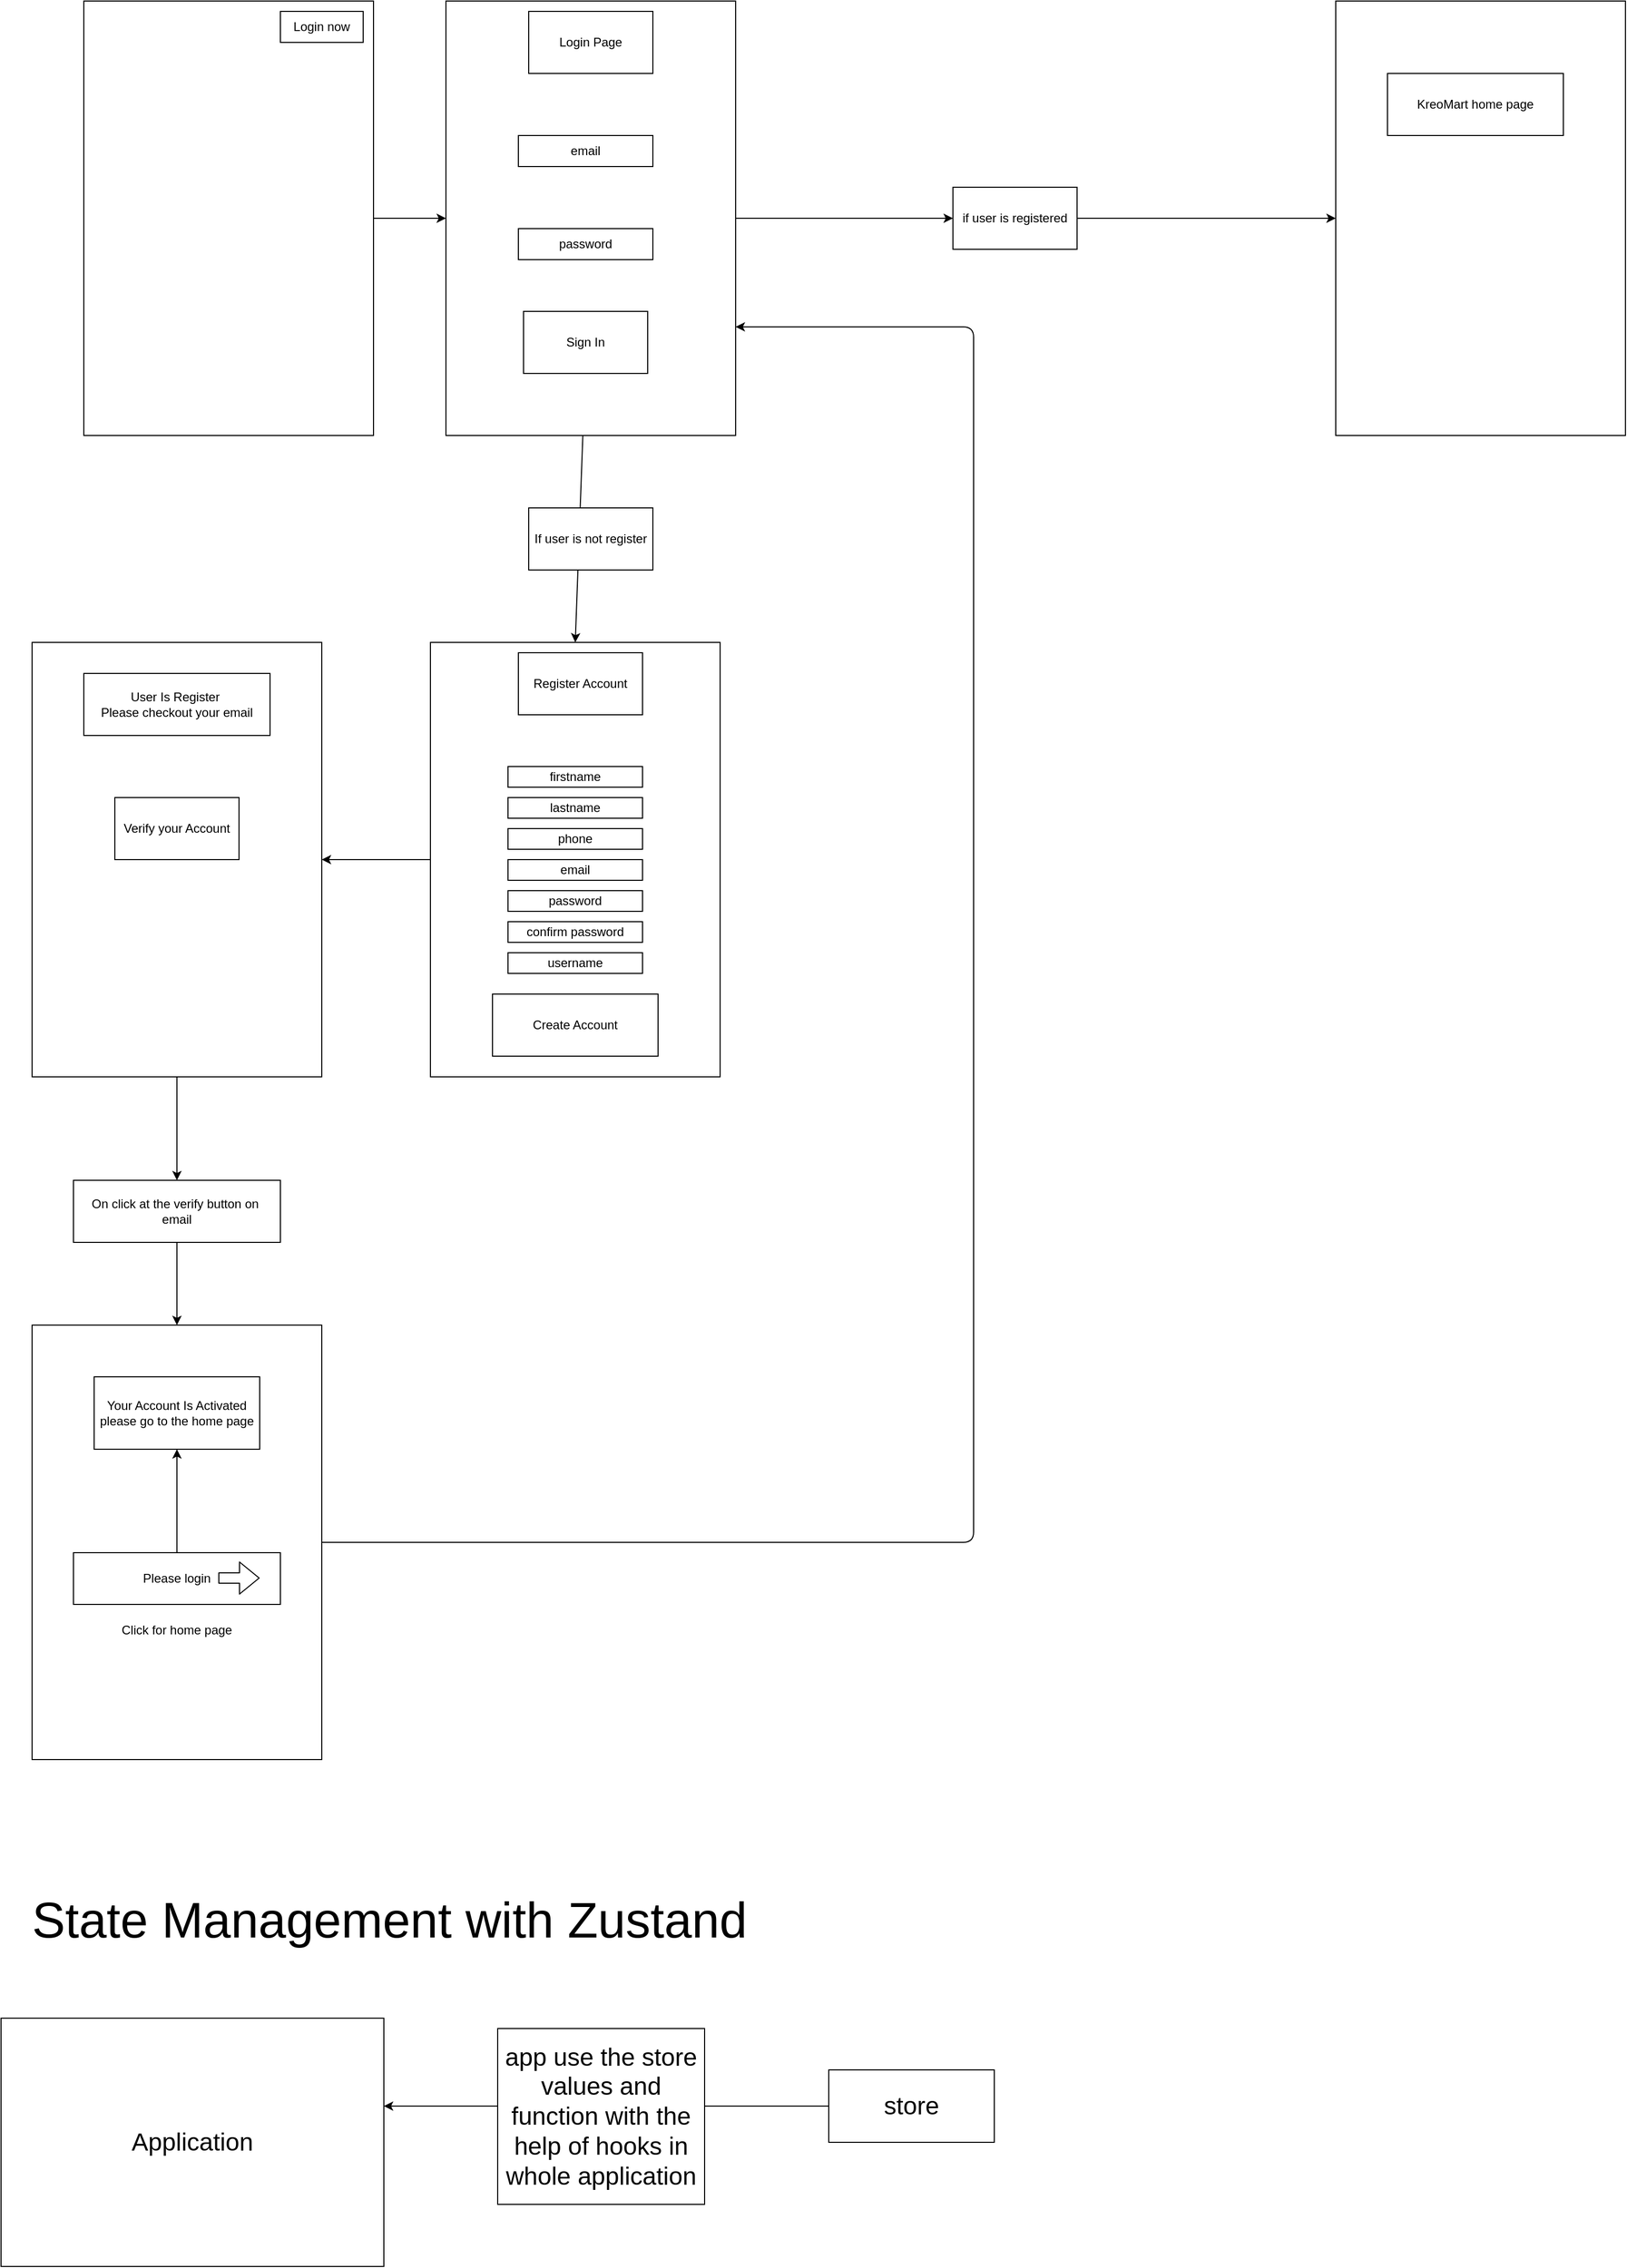 <mxfile>
    <diagram id="p_8cP5zfTtJ9K-EL_ndw" name="Login Flow">
        <mxGraphModel dx="741" dy="361" grid="1" gridSize="10" guides="1" tooltips="1" connect="1" arrows="1" fold="1" page="1" pageScale="1" pageWidth="850" pageHeight="1100" math="0" shadow="0">
            <root>
                <mxCell id="0"/>
                <mxCell id="1" parent="0"/>
                <mxCell id="11" style="edgeStyle=none;html=1;entryX=0;entryY=0.5;entryDx=0;entryDy=0;" parent="1" source="2" target="6" edge="1">
                    <mxGeometry relative="1" as="geometry"/>
                </mxCell>
                <mxCell id="2" value="" style="rounded=0;whiteSpace=wrap;html=1;" parent="1" vertex="1">
                    <mxGeometry x="120" y="90" width="280" height="420" as="geometry"/>
                </mxCell>
                <mxCell id="5" value="Login now" style="rounded=0;whiteSpace=wrap;html=1;" parent="1" vertex="1">
                    <mxGeometry x="310" y="100" width="80" height="30" as="geometry"/>
                </mxCell>
                <mxCell id="13" style="edgeStyle=none;html=1;entryX=0.5;entryY=0;entryDx=0;entryDy=0;" parent="1" source="6" target="12" edge="1">
                    <mxGeometry relative="1" as="geometry"/>
                </mxCell>
                <mxCell id="48" style="edgeStyle=orthogonalEdgeStyle;html=1;entryX=0;entryY=0.5;entryDx=0;entryDy=0;" parent="1" source="6" target="47" edge="1">
                    <mxGeometry relative="1" as="geometry"/>
                </mxCell>
                <mxCell id="6" value="" style="rounded=0;whiteSpace=wrap;html=1;" parent="1" vertex="1">
                    <mxGeometry x="470" y="90" width="280" height="420" as="geometry"/>
                </mxCell>
                <mxCell id="7" value="Login Page" style="rounded=0;whiteSpace=wrap;html=1;" parent="1" vertex="1">
                    <mxGeometry x="550" y="100" width="120" height="60" as="geometry"/>
                </mxCell>
                <mxCell id="8" value="email" style="rounded=0;whiteSpace=wrap;html=1;" parent="1" vertex="1">
                    <mxGeometry x="540" y="220" width="130" height="30" as="geometry"/>
                </mxCell>
                <mxCell id="9" value="password" style="rounded=0;whiteSpace=wrap;html=1;" parent="1" vertex="1">
                    <mxGeometry x="540" y="310" width="130" height="30" as="geometry"/>
                </mxCell>
                <mxCell id="10" value="Sign In" style="rounded=0;whiteSpace=wrap;html=1;" parent="1" vertex="1">
                    <mxGeometry x="545" y="390" width="120" height="60" as="geometry"/>
                </mxCell>
                <mxCell id="28" style="edgeStyle=none;html=1;entryX=1;entryY=0.5;entryDx=0;entryDy=0;" parent="1" source="12" target="27" edge="1">
                    <mxGeometry relative="1" as="geometry"/>
                </mxCell>
                <mxCell id="12" value="" style="rounded=0;whiteSpace=wrap;html=1;" parent="1" vertex="1">
                    <mxGeometry x="455" y="710" width="280" height="420" as="geometry"/>
                </mxCell>
                <mxCell id="14" value="If user is not register" style="rounded=0;whiteSpace=wrap;html=1;" parent="1" vertex="1">
                    <mxGeometry x="550" y="580" width="120" height="60" as="geometry"/>
                </mxCell>
                <mxCell id="15" value="Register Account" style="rounded=0;whiteSpace=wrap;html=1;" parent="1" vertex="1">
                    <mxGeometry x="540" y="720" width="120" height="60" as="geometry"/>
                </mxCell>
                <mxCell id="16" value="firstname" style="rounded=0;whiteSpace=wrap;html=1;" parent="1" vertex="1">
                    <mxGeometry x="530" y="830" width="130" height="20" as="geometry"/>
                </mxCell>
                <mxCell id="17" value="lastname" style="rounded=0;whiteSpace=wrap;html=1;" parent="1" vertex="1">
                    <mxGeometry x="530" y="860" width="130" height="20" as="geometry"/>
                </mxCell>
                <mxCell id="18" value="phone" style="rounded=0;whiteSpace=wrap;html=1;" parent="1" vertex="1">
                    <mxGeometry x="530" y="890" width="130" height="20" as="geometry"/>
                </mxCell>
                <mxCell id="19" value="email" style="rounded=0;whiteSpace=wrap;html=1;" parent="1" vertex="1">
                    <mxGeometry x="530" y="920" width="130" height="20" as="geometry"/>
                </mxCell>
                <mxCell id="20" value="password" style="rounded=0;whiteSpace=wrap;html=1;" parent="1" vertex="1">
                    <mxGeometry x="530" y="950" width="130" height="20" as="geometry"/>
                </mxCell>
                <mxCell id="21" value="username" style="rounded=0;whiteSpace=wrap;html=1;" parent="1" vertex="1">
                    <mxGeometry x="530" y="1010" width="130" height="20" as="geometry"/>
                </mxCell>
                <mxCell id="25" value="confirm password" style="rounded=0;whiteSpace=wrap;html=1;" parent="1" vertex="1">
                    <mxGeometry x="530" y="980" width="130" height="20" as="geometry"/>
                </mxCell>
                <mxCell id="26" value="Create Account" style="rounded=0;whiteSpace=wrap;html=1;" parent="1" vertex="1">
                    <mxGeometry x="515" y="1050" width="160" height="60" as="geometry"/>
                </mxCell>
                <mxCell id="33" style="edgeStyle=none;html=1;entryX=0.5;entryY=0;entryDx=0;entryDy=0;" parent="1" source="27" target="32" edge="1">
                    <mxGeometry relative="1" as="geometry"/>
                </mxCell>
                <mxCell id="27" value="" style="rounded=0;whiteSpace=wrap;html=1;" parent="1" vertex="1">
                    <mxGeometry x="70" y="710" width="280" height="420" as="geometry"/>
                </mxCell>
                <mxCell id="29" value="User Is Register&amp;nbsp;&lt;br&gt;Please checkout your email" style="rounded=0;whiteSpace=wrap;html=1;" parent="1" vertex="1">
                    <mxGeometry x="120" y="740" width="180" height="60" as="geometry"/>
                </mxCell>
                <mxCell id="30" value="Verify your Account" style="rounded=0;whiteSpace=wrap;html=1;" parent="1" vertex="1">
                    <mxGeometry x="150" y="860" width="120" height="60" as="geometry"/>
                </mxCell>
                <mxCell id="51" style="edgeStyle=orthogonalEdgeStyle;html=1;entryX=1;entryY=0.75;entryDx=0;entryDy=0;" parent="1" source="31" target="6" edge="1">
                    <mxGeometry relative="1" as="geometry">
                        <mxPoint x="980" y="380" as="targetPoint"/>
                        <Array as="points">
                            <mxPoint x="980" y="1580"/>
                            <mxPoint x="980" y="405"/>
                        </Array>
                    </mxGeometry>
                </mxCell>
                <mxCell id="31" value="" style="rounded=0;whiteSpace=wrap;html=1;" parent="1" vertex="1">
                    <mxGeometry x="70" y="1370" width="280" height="420" as="geometry"/>
                </mxCell>
                <mxCell id="34" style="edgeStyle=none;html=1;entryX=0.5;entryY=0;entryDx=0;entryDy=0;" parent="1" source="32" target="31" edge="1">
                    <mxGeometry relative="1" as="geometry"/>
                </mxCell>
                <mxCell id="32" value="On click at the verify button on&amp;nbsp;&lt;br&gt;email" style="rounded=0;whiteSpace=wrap;html=1;" parent="1" vertex="1">
                    <mxGeometry x="110" y="1230" width="200" height="60" as="geometry"/>
                </mxCell>
                <mxCell id="35" value="Your Account Is Activated please go to the home page" style="rounded=0;whiteSpace=wrap;html=1;" parent="1" vertex="1">
                    <mxGeometry x="130" y="1420" width="160" height="70" as="geometry"/>
                </mxCell>
                <mxCell id="38" value="" style="edgeStyle=none;html=1;" parent="1" source="36" target="35" edge="1">
                    <mxGeometry relative="1" as="geometry"/>
                </mxCell>
                <mxCell id="36" value="Please login" style="rounded=0;whiteSpace=wrap;html=1;" parent="1" vertex="1">
                    <mxGeometry x="110" y="1590" width="200" height="50" as="geometry"/>
                </mxCell>
                <mxCell id="37" value="" style="shape=flexArrow;endArrow=classic;html=1;" parent="1" edge="1">
                    <mxGeometry width="50" height="50" relative="1" as="geometry">
                        <mxPoint x="250" y="1614.52" as="sourcePoint"/>
                        <mxPoint x="290" y="1614.52" as="targetPoint"/>
                    </mxGeometry>
                </mxCell>
                <mxCell id="39" value="Click for home page" style="text;strokeColor=none;align=center;fillColor=none;html=1;verticalAlign=middle;whiteSpace=wrap;rounded=0;" parent="1" vertex="1">
                    <mxGeometry x="140" y="1650" width="140" height="30" as="geometry"/>
                </mxCell>
                <mxCell id="40" value="" style="rounded=0;whiteSpace=wrap;html=1;" parent="1" vertex="1">
                    <mxGeometry x="1330" y="90" width="280" height="420" as="geometry"/>
                </mxCell>
                <mxCell id="49" style="edgeStyle=orthogonalEdgeStyle;html=1;" parent="1" source="47" target="40" edge="1">
                    <mxGeometry relative="1" as="geometry"/>
                </mxCell>
                <mxCell id="47" value="if user is registered" style="rounded=0;whiteSpace=wrap;html=1;" parent="1" vertex="1">
                    <mxGeometry x="960" y="270" width="120" height="60" as="geometry"/>
                </mxCell>
                <mxCell id="50" value="KreoMart home page" style="rounded=0;whiteSpace=wrap;html=1;" parent="1" vertex="1">
                    <mxGeometry x="1380" y="160" width="170" height="60" as="geometry"/>
                </mxCell>
                <mxCell id="52" value="&lt;font style=&quot;font-size: 48px;&quot;&gt;State Management with Zustand&lt;/font&gt;" style="text;html=1;align=center;verticalAlign=middle;resizable=0;points=[];autosize=1;strokeColor=none;fillColor=none;" vertex="1" parent="1">
                    <mxGeometry x="60" y="1910" width="710" height="70" as="geometry"/>
                </mxCell>
                <mxCell id="53" value="Application" style="whiteSpace=wrap;html=1;fontSize=24;" vertex="1" parent="1">
                    <mxGeometry x="40" y="2040" width="370" height="240" as="geometry"/>
                </mxCell>
                <mxCell id="55" style="edgeStyle=none;html=1;fontSize=24;" edge="1" parent="1" source="54">
                    <mxGeometry relative="1" as="geometry">
                        <mxPoint x="410.0" y="2125" as="targetPoint"/>
                    </mxGeometry>
                </mxCell>
                <mxCell id="54" value="store" style="whiteSpace=wrap;html=1;fontSize=24;" vertex="1" parent="1">
                    <mxGeometry x="840" y="2090" width="160" height="70" as="geometry"/>
                </mxCell>
                <mxCell id="57" value="&lt;span style=&quot;&quot;&gt;app use the store values and function with the help of hooks in whole application&lt;/span&gt;" style="whiteSpace=wrap;html=1;fontSize=24;" vertex="1" parent="1">
                    <mxGeometry x="520" y="2050" width="200" height="170" as="geometry"/>
                </mxCell>
            </root>
        </mxGraphModel>
    </diagram>
    <diagram id="LZRelUx6i1B_TRGx6Vlz" name="Cart Flow">
        <mxGraphModel dx="5823" dy="7293" grid="1" gridSize="10" guides="1" tooltips="1" connect="1" arrows="1" fold="1" page="1" pageScale="1" pageWidth="850" pageHeight="1100" math="0" shadow="0">
            <root>
                <mxCell id="0"/>
                <mxCell id="1" parent="0"/>
                <mxCell id="N_5DNtOci5xxsaW59CaO-1" value="Cart Flow" style="rounded=0;whiteSpace=wrap;html=1;sketch=1;hachureGap=4;jiggle=2;curveFitting=1;fontFamily=Architects Daughter;fontSource=https%3A%2F%2Ffonts.googleapis.com%2Fcss%3Ffamily%3DArchitects%2BDaughter;fontSize=20;fillColor=default;strokeColor=none;glass=0;shadow=1;" parent="1" vertex="1">
                    <mxGeometry x="-90" y="-1250" width="120" height="60" as="geometry"/>
                </mxCell>
                <mxCell id="w6wuBRt10-gmws9DaPX_-2" value="" style="edgeStyle=none;sketch=1;hachureGap=4;jiggle=2;curveFitting=1;html=1;fontFamily=Architects Daughter;fontSource=https%3A%2F%2Ffonts.googleapis.com%2Fcss%3Ffamily%3DArchitects%2BDaughter;fontSize=16;" parent="1" source="N_5DNtOci5xxsaW59CaO-3" target="w6wuBRt10-gmws9DaPX_-1" edge="1">
                    <mxGeometry relative="1" as="geometry"/>
                </mxCell>
                <mxCell id="w6wuBRt10-gmws9DaPX_-70" style="edgeStyle=orthogonalEdgeStyle;sketch=1;hachureGap=4;jiggle=2;curveFitting=1;html=1;exitX=0.5;exitY=0;exitDx=0;exitDy=0;fontFamily=Architects Daughter;fontSource=https%3A%2F%2Ffonts.googleapis.com%2Fcss%3Ffamily%3DArchitects%2BDaughter;fontSize=24;" parent="1" source="N_5DNtOci5xxsaW59CaO-3" target="2RQetHmJmThdhEeMGVcY-29" edge="1">
                    <mxGeometry relative="1" as="geometry"/>
                </mxCell>
                <mxCell id="w6wuBRt10-gmws9DaPX_-91" style="edgeStyle=orthogonalEdgeStyle;sketch=1;hachureGap=4;jiggle=2;curveFitting=1;html=1;exitX=0.25;exitY=0;exitDx=0;exitDy=0;fontFamily=Architects Daughter;fontSource=https%3A%2F%2Ffonts.googleapis.com%2Fcss%3Ffamily%3DArchitects%2BDaughter;fontSize=24;" parent="1" source="N_5DNtOci5xxsaW59CaO-3" edge="1">
                    <mxGeometry relative="1" as="geometry">
                        <mxPoint x="1642.667" y="-2600" as="targetPoint"/>
                        <Array as="points">
                            <mxPoint x="645" y="-2580"/>
                            <mxPoint x="1643" y="-2580"/>
                        </Array>
                    </mxGeometry>
                </mxCell>
                <mxCell id="N_5DNtOci5xxsaW59CaO-3" value="" style="whiteSpace=wrap;html=1;fontSize=20;fontFamily=Architects Daughter;strokeColor=#666666;rounded=0;hachureGap=4;fontSource=https%3A%2F%2Ffonts.googleapis.com%2Fcss%3Ffamily%3DArchitects%2BDaughter;glass=0;shadow=0;fillColor=#f5f5f5;fontColor=#333333;" parent="1" vertex="1">
                    <mxGeometry x="400" y="555" width="980" height="880" as="geometry"/>
                </mxCell>
                <mxCell id="N_5DNtOci5xxsaW59CaO-6" value="" style="rounded=0;whiteSpace=wrap;html=1;shadow=0;glass=1;sketch=0;hachureGap=4;jiggle=2;curveFitting=1;strokeColor=default;fontFamily=Architects Daughter;fontSource=https%3A%2F%2Ffonts.googleapis.com%2Fcss%3Ffamily%3DArchitects%2BDaughter;fontSize=20;fillColor=default;" parent="1" vertex="1">
                    <mxGeometry x="930" y="730" width="330" height="350" as="geometry"/>
                </mxCell>
                <mxCell id="N_5DNtOci5xxsaW59CaO-7" value="" style="rounded=0;whiteSpace=wrap;html=1;shadow=0;glass=1;sketch=0;hachureGap=4;jiggle=2;curveFitting=1;strokeColor=default;fontFamily=Architects Daughter;fontSource=https%3A%2F%2Ffonts.googleapis.com%2Fcss%3Ffamily%3DArchitects%2BDaughter;fontSize=20;fillColor=default;" parent="1" vertex="1">
                    <mxGeometry x="460" y="710" width="390" height="470" as="geometry"/>
                </mxCell>
                <mxCell id="2RQetHmJmThdhEeMGVcY-1" value="CartItem" style="rounded=0;whiteSpace=wrap;html=1;shadow=0;glass=1;sketch=0;hachureGap=4;jiggle=2;curveFitting=1;strokeColor=default;fontFamily=Architects Daughter;fontSource=https%3A%2F%2Ffonts.googleapis.com%2Fcss%3Ffamily%3DArchitects%2BDaughter;fontSize=20;fillColor=default;" parent="1" vertex="1">
                    <mxGeometry x="540" y="810" width="220" height="60" as="geometry"/>
                </mxCell>
                <mxCell id="2RQetHmJmThdhEeMGVcY-2" value="CartItem" style="rounded=0;whiteSpace=wrap;html=1;shadow=0;glass=1;sketch=0;hachureGap=4;jiggle=2;curveFitting=1;strokeColor=default;fontFamily=Architects Daughter;fontSource=https%3A%2F%2Ffonts.googleapis.com%2Fcss%3Ffamily%3DArchitects%2BDaughter;fontSize=20;fillColor=default;" parent="1" vertex="1">
                    <mxGeometry x="530" y="940" width="220" height="60" as="geometry"/>
                </mxCell>
                <mxCell id="2RQetHmJmThdhEeMGVcY-3" value="Continue to Payment" style="rounded=0;whiteSpace=wrap;html=1;shadow=0;glass=0;sketch=0;hachureGap=4;jiggle=2;curveFitting=1;strokeColor=#001DBC;fontFamily=Architects Daughter;fontSource=https%3A%2F%2Ffonts.googleapis.com%2Fcss%3Ffamily%3DArchitects%2BDaughter;fontSize=20;fillColor=#0050ef;fontColor=#ffffff;gradientColor=default;" parent="1" vertex="1">
                    <mxGeometry x="960" y="990" width="240" height="35" as="geometry"/>
                </mxCell>
                <mxCell id="2RQetHmJmThdhEeMGVcY-4" value="Order Summary" style="rounded=0;whiteSpace=wrap;html=1;shadow=0;glass=1;sketch=0;hachureGap=4;jiggle=2;curveFitting=1;fontFamily=Architects Daughter;fontSource=https%3A%2F%2Ffonts.googleapis.com%2Fcss%3Ffamily%3DArchitects%2BDaughter;fontSize=20;" parent="1" vertex="1">
                    <mxGeometry x="960" y="800" width="240" height="80" as="geometry"/>
                </mxCell>
                <mxCell id="2RQetHmJmThdhEeMGVcY-5" value="1" style="ellipse;whiteSpace=wrap;html=1;aspect=fixed;shadow=0;glass=1;sketch=0;hachureGap=4;jiggle=2;curveFitting=1;fontFamily=Architects Daughter;fontSource=https%3A%2F%2Ffonts.googleapis.com%2Fcss%3Ffamily%3DArchitects%2BDaughter;fontSize=20;fillColor=#66FFB3;fontColor=#ffffff;strokeColor=#2D7600;" parent="1" vertex="1">
                    <mxGeometry x="480" y="585" width="40" height="40" as="geometry"/>
                </mxCell>
                <mxCell id="2RQetHmJmThdhEeMGVcY-6" value="cart" style="rounded=0;whiteSpace=wrap;html=1;shadow=0;glass=1;sketch=0;hachureGap=4;jiggle=2;curveFitting=1;fontFamily=Architects Daughter;fontSource=https%3A%2F%2Ffonts.googleapis.com%2Fcss%3Ffamily%3DArchitects%2BDaughter;fontSize=20;" parent="1" vertex="1">
                    <mxGeometry x="540" y="590" width="60" height="30" as="geometry"/>
                </mxCell>
                <mxCell id="2RQetHmJmThdhEeMGVcY-8" value="2" style="ellipse;whiteSpace=wrap;html=1;aspect=fixed;shadow=0;glass=1;sketch=0;hachureGap=4;jiggle=2;curveFitting=1;fontFamily=Architects Daughter;fontSource=https%3A%2F%2Ffonts.googleapis.com%2Fcss%3Ffamily%3DArchitects%2BDaughter;fontSize=20;" parent="1" vertex="1">
                    <mxGeometry x="770" y="580" width="30" height="30" as="geometry"/>
                </mxCell>
                <mxCell id="2RQetHmJmThdhEeMGVcY-9" value="Address" style="rounded=0;whiteSpace=wrap;html=1;shadow=0;glass=1;sketch=0;hachureGap=4;jiggle=2;curveFitting=1;fontFamily=Architects Daughter;fontSource=https%3A%2F%2Ffonts.googleapis.com%2Fcss%3Ffamily%3DArchitects%2BDaughter;fontSize=20;" parent="1" vertex="1">
                    <mxGeometry x="810" y="580" width="90" height="30" as="geometry"/>
                </mxCell>
                <mxCell id="2RQetHmJmThdhEeMGVcY-14" value="" style="edgeStyle=none;sketch=1;hachureGap=4;jiggle=2;curveFitting=1;html=1;fontFamily=Architects Daughter;fontSource=https%3A%2F%2Ffonts.googleapis.com%2Fcss%3Ffamily%3DArchitects%2BDaughter;fontSize=16;" parent="1" source="2RQetHmJmThdhEeMGVcY-10" target="2RQetHmJmThdhEeMGVcY-11" edge="1">
                    <mxGeometry relative="1" as="geometry"/>
                </mxCell>
                <mxCell id="2RQetHmJmThdhEeMGVcY-10" value="3" style="ellipse;whiteSpace=wrap;html=1;aspect=fixed;shadow=0;glass=1;sketch=0;hachureGap=4;jiggle=2;curveFitting=1;fontFamily=Architects Daughter;fontSource=https%3A%2F%2Ffonts.googleapis.com%2Fcss%3Ffamily%3DArchitects%2BDaughter;fontSize=20;" parent="1" vertex="1">
                    <mxGeometry x="1040" y="580" width="30" height="30" as="geometry"/>
                </mxCell>
                <mxCell id="2RQetHmJmThdhEeMGVcY-11" value="Payment" style="rounded=0;whiteSpace=wrap;html=1;shadow=0;glass=1;sketch=0;hachureGap=4;jiggle=2;curveFitting=1;fontFamily=Architects Daughter;fontSource=https%3A%2F%2Ffonts.googleapis.com%2Fcss%3Ffamily%3DArchitects%2BDaughter;fontSize=20;" parent="1" vertex="1">
                    <mxGeometry x="1090" y="570" width="90" height="40" as="geometry"/>
                </mxCell>
                <mxCell id="YuU3VBQHjMuBVm64vG2x-5" value="" style="edgeStyle=none;sketch=1;hachureGap=4;jiggle=2;curveFitting=1;html=1;fontFamily=Architects Daughter;fontSource=https%3A%2F%2Ffonts.googleapis.com%2Fcss%3Ffamily%3DArchitects%2BDaughter;fontSize=16;" parent="1" source="2RQetHmJmThdhEeMGVcY-15" target="YuU3VBQHjMuBVm64vG2x-4" edge="1">
                    <mxGeometry relative="1" as="geometry"/>
                </mxCell>
                <mxCell id="w6wuBRt10-gmws9DaPX_-74" value="" style="edgeStyle=orthogonalEdgeStyle;sketch=1;hachureGap=4;jiggle=2;curveFitting=1;html=1;fontFamily=Architects Daughter;fontSource=https%3A%2F%2Ffonts.googleapis.com%2Fcss%3Ffamily%3DArchitects%2BDaughter;fontSize=24;" parent="1" source="2RQetHmJmThdhEeMGVcY-15" edge="1">
                    <mxGeometry relative="1" as="geometry">
                        <mxPoint x="1700" y="-2570" as="targetPoint"/>
                    </mxGeometry>
                </mxCell>
                <mxCell id="2RQetHmJmThdhEeMGVcY-15" value="" style="whiteSpace=wrap;html=1;aspect=fixed;shadow=0;glass=1;sketch=0;hachureGap=4;jiggle=2;curveFitting=1;fontFamily=Architects Daughter;fontSource=https%3A%2F%2Ffonts.googleapis.com%2Fcss%3Ffamily%3DArchitects%2BDaughter;fontSize=20;fillColor=#f5f5f5;fontColor=#333333;strokeColor=#666666;" parent="1" vertex="1">
                    <mxGeometry x="1250" y="-1790" width="890" height="890" as="geometry"/>
                </mxCell>
                <mxCell id="2RQetHmJmThdhEeMGVcY-16" value="Empty Cart&amp;nbsp;" style="whiteSpace=wrap;html=1;aspect=fixed;shadow=0;glass=0;sketch=0;hachureGap=4;jiggle=2;curveFitting=1;fontFamily=Architects Daughter;fontSource=https%3A%2F%2Ffonts.googleapis.com%2Fcss%3Ffamily%3DArchitects%2BDaughter;fontSize=20;fillColor=#dae8fc;strokeColor=#6c8ebf;" parent="1" vertex="1">
                    <mxGeometry x="1440" y="-1610" width="530" height="530" as="geometry"/>
                </mxCell>
                <mxCell id="2RQetHmJmThdhEeMGVcY-17" value="Shop Now" style="rounded=0;whiteSpace=wrap;html=1;shadow=0;glass=0;sketch=0;hachureGap=4;jiggle=2;curveFitting=1;fontFamily=Architects Daughter;fontSource=https%3A%2F%2Ffonts.googleapis.com%2Fcss%3Ffamily%3DArchitects%2BDaughter;fontSize=20;align=center;" parent="1" vertex="1">
                    <mxGeometry x="1585" y="-1210" width="280" height="60" as="geometry"/>
                </mxCell>
                <mxCell id="YuU3VBQHjMuBVm64vG2x-10" value="" style="edgeStyle=none;sketch=1;hachureGap=4;jiggle=2;curveFitting=1;html=1;fontFamily=Architects Daughter;fontSource=https%3A%2F%2Ffonts.googleapis.com%2Fcss%3Ffamily%3DArchitects%2BDaughter;fontSize=16;" parent="1" source="2RQetHmJmThdhEeMGVcY-20" target="YuU3VBQHjMuBVm64vG2x-9" edge="1">
                    <mxGeometry relative="1" as="geometry"/>
                </mxCell>
                <mxCell id="2RQetHmJmThdhEeMGVcY-20" value="" style="whiteSpace=wrap;html=1;aspect=fixed;shadow=0;glass=1;sketch=0;hachureGap=4;jiggle=2;curveFitting=1;fontFamily=Architects Daughter;fontSource=https%3A%2F%2Ffonts.googleapis.com%2Fcss%3Ffamily%3DArchitects%2BDaughter;fontSize=20;fillColor=#f5f5f5;fontColor=#333333;strokeColor=#666666;" parent="1" vertex="1">
                    <mxGeometry x="1230" y="-605" width="800" height="800" as="geometry"/>
                </mxCell>
                <mxCell id="2RQetHmJmThdhEeMGVcY-23" value="Product Listing Page" style="rounded=0;whiteSpace=wrap;html=1;shadow=0;glass=0;sketch=0;hachureGap=4;jiggle=2;curveFitting=1;fontFamily=Architects Daughter;fontSource=https%3A%2F%2Ffonts.googleapis.com%2Fcss%3Ffamily%3DArchitects%2BDaughter;fontSize=20;" parent="1" vertex="1">
                    <mxGeometry x="1230" y="-510" width="750" height="60" as="geometry"/>
                </mxCell>
                <mxCell id="2RQetHmJmThdhEeMGVcY-24" value="Product" style="whiteSpace=wrap;html=1;aspect=fixed;shadow=0;glass=0;sketch=0;hachureGap=4;jiggle=2;curveFitting=1;fontFamily=Architects Daughter;fontSource=https%3A%2F%2Ffonts.googleapis.com%2Fcss%3Ffamily%3DArchitects%2BDaughter;fontSize=20;" parent="1" vertex="1">
                    <mxGeometry x="1275" y="-370" width="210" height="210" as="geometry"/>
                </mxCell>
                <mxCell id="2RQetHmJmThdhEeMGVcY-25" value="" style="whiteSpace=wrap;html=1;aspect=fixed;shadow=0;glass=0;sketch=0;hachureGap=4;jiggle=2;curveFitting=1;fontFamily=Architects Daughter;fontSource=https%3A%2F%2Ffonts.googleapis.com%2Fcss%3Ffamily%3DArchitects%2BDaughter;fontSize=20;" parent="1" vertex="1">
                    <mxGeometry x="1565" y="-380" width="210" height="210" as="geometry"/>
                </mxCell>
                <mxCell id="2RQetHmJmThdhEeMGVcY-26" value="" style="whiteSpace=wrap;html=1;aspect=fixed;shadow=0;glass=0;sketch=0;hachureGap=4;jiggle=2;curveFitting=1;fontFamily=Architects Daughter;fontSource=https%3A%2F%2Ffonts.googleapis.com%2Fcss%3Ffamily%3DArchitects%2BDaughter;fontSize=20;" parent="1" vertex="1">
                    <mxGeometry x="1290" y="-90" width="210" height="210" as="geometry"/>
                </mxCell>
                <mxCell id="2RQetHmJmThdhEeMGVcY-29" value="" style="whiteSpace=wrap;html=1;aspect=fixed;shadow=0;glass=1;sketch=0;hachureGap=4;jiggle=2;curveFitting=1;fontFamily=Architects Daughter;fontSource=https%3A%2F%2Ffonts.googleapis.com%2Fcss%3Ffamily%3DArchitects%2BDaughter;fontSize=20;fillColor=#f5f5f5;fontColor=#333333;strokeColor=#666666;" parent="1" vertex="1">
                    <mxGeometry x="2430" y="-610" width="810" height="810" as="geometry"/>
                </mxCell>
                <mxCell id="2RQetHmJmThdhEeMGVcY-31" value="Product Details" style="rounded=0;whiteSpace=wrap;html=1;shadow=0;glass=0;sketch=0;hachureGap=4;jiggle=2;curveFitting=1;fontFamily=Architects Daughter;fontSource=https%3A%2F%2Ffonts.googleapis.com%2Fcss%3Ffamily%3DArchitects%2BDaughter;fontSize=20;" parent="1" vertex="1">
                    <mxGeometry x="2450" y="-580" width="770" height="60" as="geometry"/>
                </mxCell>
                <mxCell id="2RQetHmJmThdhEeMGVcY-32" value="PRoduct Image&amp;nbsp;" style="whiteSpace=wrap;html=1;aspect=fixed;shadow=0;glass=0;sketch=0;hachureGap=4;jiggle=2;curveFitting=1;fontFamily=Architects Daughter;fontSource=https%3A%2F%2Ffonts.googleapis.com%2Fcss%3Ffamily%3DArchitects%2BDaughter;fontSize=20;" parent="1" vertex="1">
                    <mxGeometry x="2490" y="-380" width="310" height="310" as="geometry"/>
                </mxCell>
                <mxCell id="2RQetHmJmThdhEeMGVcY-34" value="Description" style="whiteSpace=wrap;html=1;aspect=fixed;shadow=0;glass=0;sketch=0;hachureGap=4;jiggle=2;curveFitting=1;fontFamily=Architects Daughter;fontSource=https%3A%2F%2Ffonts.googleapis.com%2Fcss%3Ffamily%3DArchitects%2BDaughter;fontSize=20;" parent="1" vertex="1">
                    <mxGeometry x="2880" y="-370" width="180" height="180" as="geometry"/>
                </mxCell>
                <mxCell id="2RQetHmJmThdhEeMGVcY-35" value="whislist" style="rounded=0;whiteSpace=wrap;html=1;shadow=0;glass=0;sketch=0;hachureGap=4;jiggle=2;curveFitting=1;strokeColor=default;fontFamily=Architects Daughter;fontSource=https%3A%2F%2Ffonts.googleapis.com%2Fcss%3Ffamily%3DArchitects%2BDaughter;fontSize=20;fontColor=#33FFFF;fillColor=#001338;gradientColor=default;" parent="1" vertex="1">
                    <mxGeometry x="2880" y="-130" width="120" height="60" as="geometry"/>
                </mxCell>
                <mxCell id="2RQetHmJmThdhEeMGVcY-36" value="Add to cart&amp;nbsp;" style="rounded=1;whiteSpace=wrap;html=1;shadow=0;glass=0;sketch=0;hachureGap=4;jiggle=2;curveFitting=1;strokeColor=default;fontFamily=Architects Daughter;fontSource=https%3A%2F%2Ffonts.googleapis.com%2Fcss%3Ffamily%3DArchitects%2BDaughter;fontSize=20;fontColor=#33FFFF;fillColor=#001338;gradientColor=default;" parent="1" vertex="1">
                    <mxGeometry x="3050" y="-130" width="120" height="60" as="geometry"/>
                </mxCell>
                <mxCell id="YuU3VBQHjMuBVm64vG2x-4" value="Add Prduct&amp;nbsp;" style="whiteSpace=wrap;html=1;fontSize=20;fontFamily=Architects Daughter;shadow=0;glass=1;sketch=0;hachureGap=4;jiggle=2;curveFitting=1;fontSource=https%3A%2F%2Ffonts.googleapis.com%2Fcss%3Ffamily%3DArchitects%2BDaughter;" parent="1" vertex="1">
                    <mxGeometry x="1620" y="-750" width="120" height="60" as="geometry"/>
                </mxCell>
                <mxCell id="YuU3VBQHjMuBVm64vG2x-8" style="edgeStyle=none;sketch=1;hachureGap=4;jiggle=2;curveFitting=1;html=1;exitX=1;exitY=0.5;exitDx=0;exitDy=0;fontFamily=Architects Daughter;fontSource=https%3A%2F%2Ffonts.googleapis.com%2Fcss%3Ffamily%3DArchitects%2BDaughter;fontSize=16;" parent="1" source="2RQetHmJmThdhEeMGVcY-20" target="2RQetHmJmThdhEeMGVcY-20" edge="1">
                    <mxGeometry relative="1" as="geometry"/>
                </mxCell>
                <mxCell id="YuU3VBQHjMuBVm64vG2x-11" value="" style="edgeStyle=none;sketch=1;hachureGap=4;jiggle=2;curveFitting=1;html=1;fontFamily=Architects Daughter;fontSource=https%3A%2F%2Ffonts.googleapis.com%2Fcss%3Ffamily%3DArchitects%2BDaughter;fontSize=16;fontColor=#33FFFF;endArrow=none;" parent="1" source="2RQetHmJmThdhEeMGVcY-20" target="YuU3VBQHjMuBVm64vG2x-9" edge="1">
                    <mxGeometry relative="1" as="geometry">
                        <mxPoint x="-860" y="979.569" as="sourcePoint"/>
                        <mxPoint x="-620" y="985.311" as="targetPoint"/>
                    </mxGeometry>
                </mxCell>
                <mxCell id="7SxjQt3pZn6dPLRGDKjn-1" style="edgeStyle=none;sketch=1;hachureGap=4;jiggle=2;curveFitting=1;html=1;exitX=1;exitY=0.5;exitDx=0;exitDy=0;entryX=0;entryY=0.5;entryDx=0;entryDy=0;fontFamily=Architects Daughter;fontSource=https%3A%2F%2Ffonts.googleapis.com%2Fcss%3Ffamily%3DArchitects%2BDaughter;fontSize=16;" edge="1" parent="1" source="YuU3VBQHjMuBVm64vG2x-9" target="2RQetHmJmThdhEeMGVcY-29">
                    <mxGeometry relative="1" as="geometry"/>
                </mxCell>
                <mxCell id="YuU3VBQHjMuBVm64vG2x-9" value="Onvlick Product card" style="whiteSpace=wrap;html=1;fontSize=20;fontFamily=Architects Daughter;fillColor=#f5f5f5;strokeColor=#666666;fontColor=#333333;shadow=0;glass=1;sketch=0;hachureGap=4;jiggle=2;curveFitting=1;fontSource=https%3A%2F%2Ffonts.googleapis.com%2Fcss%3Ffamily%3DArchitects%2BDaughter;" parent="1" vertex="1">
                    <mxGeometry x="2195" y="-270" width="120" height="130" as="geometry"/>
                </mxCell>
                <mxCell id="w6wuBRt10-gmws9DaPX_-28" style="edgeStyle=orthogonalEdgeStyle;sketch=1;hachureGap=4;jiggle=2;curveFitting=1;html=1;exitX=1;exitY=0.5;exitDx=0;exitDy=0;entryX=0;entryY=0.5;entryDx=0;entryDy=0;fontFamily=Architects Daughter;fontSource=https%3A%2F%2Ffonts.googleapis.com%2Fcss%3Ffamily%3DArchitects%2BDaughter;fontSize=16;startArrow=none;" parent="1" source="w6wuBRt10-gmws9DaPX_-48" target="w6wuBRt10-gmws9DaPX_-24" edge="1">
                    <mxGeometry relative="1" as="geometry"/>
                </mxCell>
                <mxCell id="w6wuBRt10-gmws9DaPX_-49" value="" style="edgeStyle=orthogonalEdgeStyle;sketch=1;hachureGap=4;jiggle=2;curveFitting=1;html=1;fontFamily=Architects Daughter;fontSource=https%3A%2F%2Ffonts.googleapis.com%2Fcss%3Ffamily%3DArchitects%2BDaughter;fontSize=16;" parent="1" source="w6wuBRt10-gmws9DaPX_-1" target="w6wuBRt10-gmws9DaPX_-48" edge="1">
                    <mxGeometry relative="1" as="geometry"/>
                </mxCell>
                <mxCell id="w6wuBRt10-gmws9DaPX_-1" value="" style="whiteSpace=wrap;html=1;fontSize=20;fontFamily=Architects Daughter;strokeColor=#666666;rounded=0;hachureGap=4;fontSource=https%3A%2F%2Ffonts.googleapis.com%2Fcss%3Ffamily%3DArchitects%2BDaughter;glass=0;shadow=0;fillColor=#f5f5f5;fontColor=#333333;" parent="1" vertex="1">
                    <mxGeometry x="1460" y="555" width="980" height="880" as="geometry"/>
                </mxCell>
                <mxCell id="w6wuBRt10-gmws9DaPX_-3" value="" style="rounded=0;whiteSpace=wrap;html=1;shadow=0;glass=1;sketch=0;hachureGap=4;jiggle=2;curveFitting=1;strokeColor=default;fontFamily=Architects Daughter;fontSource=https%3A%2F%2Ffonts.googleapis.com%2Fcss%3Ffamily%3DArchitects%2BDaughter;fontSize=20;fillColor=default;" parent="1" vertex="1">
                    <mxGeometry x="1490" y="700" width="360" height="470" as="geometry"/>
                </mxCell>
                <mxCell id="w6wuBRt10-gmws9DaPX_-4" value="Billing Address" style="rounded=0;whiteSpace=wrap;html=1;shadow=0;glass=1;sketch=0;hachureGap=4;jiggle=2;curveFitting=1;fontFamily=Architects Daughter;fontSource=https%3A%2F%2Ffonts.googleapis.com%2Fcss%3Ffamily%3DArchitects%2BDaughter;fontSize=20;" parent="1" vertex="1">
                    <mxGeometry x="1550" y="720" width="180" height="80" as="geometry"/>
                </mxCell>
                <mxCell id="w6wuBRt10-gmws9DaPX_-5" value="Add_Field" style="rounded=0;whiteSpace=wrap;html=1;shadow=0;glass=1;sketch=0;hachureGap=4;jiggle=2;curveFitting=1;fontFamily=Architects Daughter;fontSource=https%3A%2F%2Ffonts.googleapis.com%2Fcss%3Ffamily%3DArchitects%2BDaughter;fontSize=20;" parent="1" vertex="1">
                    <mxGeometry x="1520" y="830" width="110" height="30" as="geometry"/>
                </mxCell>
                <mxCell id="w6wuBRt10-gmws9DaPX_-6" value="Add_Field" style="rounded=0;whiteSpace=wrap;html=1;shadow=0;glass=1;sketch=0;hachureGap=4;jiggle=2;curveFitting=1;fontFamily=Architects Daughter;fontSource=https%3A%2F%2Ffonts.googleapis.com%2Fcss%3Ffamily%3DArchitects%2BDaughter;fontSize=20;" parent="1" vertex="1">
                    <mxGeometry x="1650" y="825" width="110" height="30" as="geometry"/>
                </mxCell>
                <mxCell id="w6wuBRt10-gmws9DaPX_-7" value="Add_Field" style="rounded=0;whiteSpace=wrap;html=1;shadow=0;glass=1;sketch=0;hachureGap=4;jiggle=2;curveFitting=1;fontFamily=Architects Daughter;fontSource=https%3A%2F%2Ffonts.googleapis.com%2Fcss%3Ffamily%3DArchitects%2BDaughter;fontSize=20;" parent="1" vertex="1">
                    <mxGeometry x="1520" y="910" width="110" height="30" as="geometry"/>
                </mxCell>
                <mxCell id="w6wuBRt10-gmws9DaPX_-10" value="Add_Field" style="rounded=0;whiteSpace=wrap;html=1;shadow=0;glass=1;sketch=0;hachureGap=4;jiggle=2;curveFitting=1;fontFamily=Architects Daughter;fontSource=https%3A%2F%2Ffonts.googleapis.com%2Fcss%3Ffamily%3DArchitects%2BDaughter;fontSize=20;" parent="1" vertex="1">
                    <mxGeometry x="1660" y="910" width="110" height="30" as="geometry"/>
                </mxCell>
                <mxCell id="w6wuBRt10-gmws9DaPX_-11" value="Save" style="rounded=0;whiteSpace=wrap;html=1;shadow=0;glass=1;sketch=0;hachureGap=4;jiggle=2;curveFitting=1;fontFamily=Architects Daughter;fontSource=https%3A%2F%2Ffonts.googleapis.com%2Fcss%3Ffamily%3DArchitects%2BDaughter;fontSize=20;" parent="1" vertex="1">
                    <mxGeometry x="1510" y="1000" width="280" height="40" as="geometry"/>
                </mxCell>
                <mxCell id="w6wuBRt10-gmws9DaPX_-12" value="" style="rounded=0;whiteSpace=wrap;html=1;shadow=0;glass=1;sketch=0;hachureGap=4;jiggle=2;curveFitting=1;strokeColor=default;fontFamily=Architects Daughter;fontSource=https%3A%2F%2Ffonts.googleapis.com%2Fcss%3Ffamily%3DArchitects%2BDaughter;fontSize=20;fillColor=default;" parent="1" vertex="1">
                    <mxGeometry x="1865" y="710" width="330" height="350" as="geometry"/>
                </mxCell>
                <mxCell id="w6wuBRt10-gmws9DaPX_-13" value="Order Summary" style="rounded=0;whiteSpace=wrap;html=1;shadow=0;glass=1;sketch=0;hachureGap=4;jiggle=2;curveFitting=1;fontFamily=Architects Daughter;fontSource=https%3A%2F%2Ffonts.googleapis.com%2Fcss%3Ffamily%3DArchitects%2BDaughter;fontSize=20;" parent="1" vertex="1">
                    <mxGeometry x="1910" y="750" width="240" height="80" as="geometry"/>
                </mxCell>
                <mxCell id="w6wuBRt10-gmws9DaPX_-14" value="Continue to Payment" style="rounded=0;whiteSpace=wrap;html=1;shadow=0;glass=0;sketch=0;hachureGap=4;jiggle=2;curveFitting=1;strokeColor=#001DBC;fontFamily=Architects Daughter;fontSource=https%3A%2F%2Ffonts.googleapis.com%2Fcss%3Ffamily%3DArchitects%2BDaughter;fontSize=20;fillColor=#0050ef;fontColor=#ffffff;gradientColor=default;" parent="1" vertex="1">
                    <mxGeometry x="1900" y="977.5" width="240" height="35" as="geometry"/>
                </mxCell>
                <mxCell id="w6wuBRt10-gmws9DaPX_-15" value="2" style="ellipse;whiteSpace=wrap;html=1;aspect=fixed;shadow=0;glass=1;sketch=0;hachureGap=4;jiggle=2;curveFitting=1;fontFamily=Architects Daughter;fontSource=https%3A%2F%2Ffonts.googleapis.com%2Fcss%3Ffamily%3DArchitects%2BDaughter;fontSize=20;fillColor=#66FFB3;fontColor=#ffffff;strokeColor=#2D7600;" parent="1" vertex="1">
                    <mxGeometry x="1700" y="595" width="40" height="40" as="geometry"/>
                </mxCell>
                <mxCell id="w6wuBRt10-gmws9DaPX_-16" value="Address" style="rounded=0;whiteSpace=wrap;html=1;shadow=0;glass=1;sketch=0;hachureGap=4;jiggle=2;curveFitting=1;fontFamily=Architects Daughter;fontSource=https%3A%2F%2Ffonts.googleapis.com%2Fcss%3Ffamily%3DArchitects%2BDaughter;fontSize=20;" parent="1" vertex="1">
                    <mxGeometry x="1750" y="600" width="90" height="30" as="geometry"/>
                </mxCell>
                <mxCell id="w6wuBRt10-gmws9DaPX_-17" value="1" style="ellipse;whiteSpace=wrap;html=1;aspect=fixed;shadow=0;glass=1;sketch=0;hachureGap=4;jiggle=2;curveFitting=1;fontFamily=Architects Daughter;fontSource=https%3A%2F%2Ffonts.googleapis.com%2Fcss%3Ffamily%3DArchitects%2BDaughter;fontSize=20;" parent="1" vertex="1">
                    <mxGeometry x="1540" y="600" width="30" height="30" as="geometry"/>
                </mxCell>
                <mxCell id="w6wuBRt10-gmws9DaPX_-18" value="cart" style="rounded=0;whiteSpace=wrap;html=1;shadow=0;glass=1;sketch=0;hachureGap=4;jiggle=2;curveFitting=1;fontFamily=Architects Daughter;fontSource=https%3A%2F%2Ffonts.googleapis.com%2Fcss%3Ffamily%3DArchitects%2BDaughter;fontSize=20;" parent="1" vertex="1">
                    <mxGeometry x="1580" y="600" width="60" height="30" as="geometry"/>
                </mxCell>
                <mxCell id="w6wuBRt10-gmws9DaPX_-19" value="Payment" style="rounded=0;whiteSpace=wrap;html=1;shadow=0;glass=1;sketch=0;hachureGap=4;jiggle=2;curveFitting=1;fontFamily=Architects Daughter;fontSource=https%3A%2F%2Ffonts.googleapis.com%2Fcss%3Ffamily%3DArchitects%2BDaughter;fontSize=20;" parent="1" vertex="1">
                    <mxGeometry x="1990" y="595" width="90" height="40" as="geometry"/>
                </mxCell>
                <mxCell id="w6wuBRt10-gmws9DaPX_-20" value="3" style="ellipse;whiteSpace=wrap;html=1;aspect=fixed;shadow=0;glass=1;sketch=0;hachureGap=4;jiggle=2;curveFitting=1;fontFamily=Architects Daughter;fontSource=https%3A%2F%2Ffonts.googleapis.com%2Fcss%3Ffamily%3DArchitects%2BDaughter;fontSize=20;" parent="1" vertex="1">
                    <mxGeometry x="1950" y="605" width="30" height="30" as="geometry"/>
                </mxCell>
                <mxCell id="w6wuBRt10-gmws9DaPX_-52" value="" style="edgeStyle=orthogonalEdgeStyle;sketch=1;hachureGap=4;jiggle=2;curveFitting=1;html=1;fontFamily=Architects Daughter;fontSource=https%3A%2F%2Ffonts.googleapis.com%2Fcss%3Ffamily%3DArchitects%2BDaughter;fontSize=24;" parent="1" source="w6wuBRt10-gmws9DaPX_-24" target="w6wuBRt10-gmws9DaPX_-51" edge="1">
                    <mxGeometry relative="1" as="geometry"/>
                </mxCell>
                <mxCell id="7SxjQt3pZn6dPLRGDKjn-3" value="" style="edgeStyle=none;sketch=1;hachureGap=4;jiggle=2;curveFitting=1;html=1;fontFamily=Architects Daughter;fontSource=https%3A%2F%2Ffonts.googleapis.com%2Fcss%3Ffamily%3DArchitects%2BDaughter;fontSize=16;" edge="1" parent="1" source="w6wuBRt10-gmws9DaPX_-24" target="7SxjQt3pZn6dPLRGDKjn-2">
                    <mxGeometry relative="1" as="geometry"/>
                </mxCell>
                <mxCell id="w6wuBRt10-gmws9DaPX_-24" value="" style="whiteSpace=wrap;html=1;fontSize=20;fontFamily=Architects Daughter;strokeColor=#666666;rounded=0;hachureGap=4;fontSource=https%3A%2F%2Ffonts.googleapis.com%2Fcss%3Ffamily%3DArchitects%2BDaughter;glass=0;shadow=0;fillColor=#f5f5f5;fontColor=#333333;" parent="1" vertex="1">
                    <mxGeometry x="2930" y="550" width="980" height="880" as="geometry"/>
                </mxCell>
                <mxCell id="w6wuBRt10-gmws9DaPX_-30" value="" style="rounded=0;whiteSpace=wrap;html=1;shadow=0;glass=1;sketch=0;hachureGap=4;jiggle=2;curveFitting=1;strokeColor=default;fontFamily=Architects Daughter;fontSource=https%3A%2F%2Ffonts.googleapis.com%2Fcss%3Ffamily%3DArchitects%2BDaughter;fontSize=20;fillColor=default;" parent="1" vertex="1">
                    <mxGeometry x="2975" y="730" width="455" height="510" as="geometry"/>
                </mxCell>
                <mxCell id="w6wuBRt10-gmws9DaPX_-31" value="Payment mode" style="rounded=0;whiteSpace=wrap;html=1;shadow=0;glass=1;sketch=0;hachureGap=4;jiggle=2;curveFitting=1;fontFamily=Architects Daughter;fontSource=https%3A%2F%2Ffonts.googleapis.com%2Fcss%3Ffamily%3DArchitects%2BDaughter;fontSize=20;" parent="1" vertex="1">
                    <mxGeometry x="2990" y="760" width="240" height="80" as="geometry"/>
                </mxCell>
                <mxCell id="w6wuBRt10-gmws9DaPX_-32" value="Cod" style="rounded=0;whiteSpace=wrap;html=1;shadow=0;glass=1;sketch=0;hachureGap=4;jiggle=2;curveFitting=1;fontFamily=Architects Daughter;fontSource=https%3A%2F%2Ffonts.googleapis.com%2Fcss%3Ffamily%3DArchitects%2BDaughter;fontSize=20;" parent="1" vertex="1">
                    <mxGeometry x="3000" y="1080" width="240" height="80" as="geometry"/>
                </mxCell>
                <mxCell id="w6wuBRt10-gmws9DaPX_-33" value="Online" style="rounded=0;whiteSpace=wrap;html=1;shadow=0;glass=1;sketch=0;hachureGap=4;jiggle=2;curveFitting=1;fontFamily=Architects Daughter;fontSource=https%3A%2F%2Ffonts.googleapis.com%2Fcss%3Ffamily%3DArchitects%2BDaughter;fontSize=20;" parent="1" vertex="1">
                    <mxGeometry x="2990" y="915" width="240" height="80" as="geometry"/>
                </mxCell>
                <mxCell id="w6wuBRt10-gmws9DaPX_-34" value="3" style="ellipse;whiteSpace=wrap;html=1;aspect=fixed;shadow=0;glass=1;sketch=0;hachureGap=4;jiggle=2;curveFitting=1;fontFamily=Architects Daughter;fontSource=https%3A%2F%2Ffonts.googleapis.com%2Fcss%3Ffamily%3DArchitects%2BDaughter;fontSize=20;fillColor=#66FFB3;fontColor=#ffffff;strokeColor=#2D7600;" parent="1" vertex="1">
                    <mxGeometry x="3610" y="600" width="40" height="40" as="geometry"/>
                </mxCell>
                <mxCell id="w6wuBRt10-gmws9DaPX_-35" value="" style="ellipse;whiteSpace=wrap;html=1;aspect=fixed;shadow=0;glass=1;sketch=0;hachureGap=4;jiggle=2;curveFitting=1;fontFamily=Architects Daughter;fontSource=https%3A%2F%2Ffonts.googleapis.com%2Fcss%3Ffamily%3DArchitects%2BDaughter;fontSize=20;fillColor=#66FFB3;fontColor=#ffffff;strokeColor=#2D7600;" parent="1" vertex="1">
                    <mxGeometry x="3330" y="922.5" width="55" height="55" as="geometry"/>
                </mxCell>
                <mxCell id="w6wuBRt10-gmws9DaPX_-37" value="" style="ellipse;whiteSpace=wrap;html=1;aspect=fixed;shadow=0;glass=1;sketch=0;hachureGap=4;jiggle=2;curveFitting=1;fontFamily=Architects Daughter;fontSource=https%3A%2F%2Ffonts.googleapis.com%2Fcss%3Ffamily%3DArchitects%2BDaughter;fontSize=20;" parent="1" vertex="1">
                    <mxGeometry x="3330" y="1092.5" width="55" height="55" as="geometry"/>
                </mxCell>
                <mxCell id="w6wuBRt10-gmws9DaPX_-39" value="" style="rounded=0;whiteSpace=wrap;html=1;shadow=0;glass=1;sketch=0;hachureGap=4;jiggle=2;curveFitting=1;strokeColor=default;fontFamily=Architects Daughter;fontSource=https%3A%2F%2Ffonts.googleapis.com%2Fcss%3Ffamily%3DArchitects%2BDaughter;fontSize=20;fillColor=default;" parent="1" vertex="1">
                    <mxGeometry x="3530" y="795" width="330" height="350" as="geometry"/>
                </mxCell>
                <mxCell id="w6wuBRt10-gmws9DaPX_-40" value="Order Summary" style="rounded=0;whiteSpace=wrap;html=1;shadow=0;glass=1;sketch=0;hachureGap=4;jiggle=2;curveFitting=1;fontFamily=Architects Daughter;fontSource=https%3A%2F%2Ffonts.googleapis.com%2Fcss%3Ffamily%3DArchitects%2BDaughter;fontSize=20;" parent="1" vertex="1">
                    <mxGeometry x="3600" y="850" width="240" height="80" as="geometry"/>
                </mxCell>
                <mxCell id="w6wuBRt10-gmws9DaPX_-41" value="Payment" style="rounded=0;whiteSpace=wrap;html=1;shadow=0;glass=0;sketch=0;hachureGap=4;jiggle=2;curveFitting=1;strokeColor=#001DBC;fontFamily=Architects Daughter;fontSource=https%3A%2F%2Ffonts.googleapis.com%2Fcss%3Ffamily%3DArchitects%2BDaughter;fontSize=20;fillColor=#0050ef;fontColor=#ffffff;gradientColor=default;" parent="1" vertex="1">
                    <mxGeometry x="3585" y="1045" width="240" height="35" as="geometry"/>
                </mxCell>
                <mxCell id="w6wuBRt10-gmws9DaPX_-43" value="Payment" style="rounded=0;whiteSpace=wrap;html=1;shadow=0;glass=1;sketch=0;hachureGap=4;jiggle=2;curveFitting=1;fontFamily=Architects Daughter;fontSource=https%3A%2F%2Ffonts.googleapis.com%2Fcss%3Ffamily%3DArchitects%2BDaughter;fontSize=20;" parent="1" vertex="1">
                    <mxGeometry x="3680" y="595" width="90" height="40" as="geometry"/>
                </mxCell>
                <mxCell id="w6wuBRt10-gmws9DaPX_-44" value="Address" style="rounded=0;whiteSpace=wrap;html=1;shadow=0;glass=1;sketch=0;hachureGap=4;jiggle=2;curveFitting=1;fontFamily=Architects Daughter;fontSource=https%3A%2F%2Ffonts.googleapis.com%2Fcss%3Ffamily%3DArchitects%2BDaughter;fontSize=20;" parent="1" vertex="1">
                    <mxGeometry x="3420" y="605" width="90" height="30" as="geometry"/>
                </mxCell>
                <mxCell id="w6wuBRt10-gmws9DaPX_-45" value="2" style="ellipse;whiteSpace=wrap;html=1;aspect=fixed;shadow=0;glass=1;sketch=0;hachureGap=4;jiggle=2;curveFitting=1;fontFamily=Architects Daughter;fontSource=https%3A%2F%2Ffonts.googleapis.com%2Fcss%3Ffamily%3DArchitects%2BDaughter;fontSize=20;" parent="1" vertex="1">
                    <mxGeometry x="3380" y="605" width="30" height="30" as="geometry"/>
                </mxCell>
                <mxCell id="w6wuBRt10-gmws9DaPX_-46" value="cart" style="rounded=0;whiteSpace=wrap;html=1;shadow=0;glass=1;sketch=0;hachureGap=4;jiggle=2;curveFitting=1;fontFamily=Architects Daughter;fontSource=https%3A%2F%2Ffonts.googleapis.com%2Fcss%3Ffamily%3DArchitects%2BDaughter;fontSize=20;" parent="1" vertex="1">
                    <mxGeometry x="3210" y="605" width="60" height="30" as="geometry"/>
                </mxCell>
                <mxCell id="w6wuBRt10-gmws9DaPX_-47" value="1" style="ellipse;whiteSpace=wrap;html=1;aspect=fixed;shadow=0;glass=1;sketch=0;hachureGap=4;jiggle=2;curveFitting=1;fontFamily=Architects Daughter;fontSource=https%3A%2F%2Ffonts.googleapis.com%2Fcss%3Ffamily%3DArchitects%2BDaughter;fontSize=20;" parent="1" vertex="1">
                    <mxGeometry x="3140" y="605" width="30" height="30" as="geometry"/>
                </mxCell>
                <mxCell id="w6wuBRt10-gmws9DaPX_-50" value="" style="edgeStyle=orthogonalEdgeStyle;sketch=1;hachureGap=4;jiggle=2;curveFitting=1;html=1;exitX=1;exitY=0.5;exitDx=0;exitDy=0;entryX=0;entryY=0.5;entryDx=0;entryDy=0;fontFamily=Architects Daughter;fontSource=https%3A%2F%2Ffonts.googleapis.com%2Fcss%3Ffamily%3DArchitects%2BDaughter;fontSize=16;endArrow=none;" parent="1" source="w6wuBRt10-gmws9DaPX_-1" target="w6wuBRt10-gmws9DaPX_-48" edge="1">
                    <mxGeometry relative="1" as="geometry">
                        <mxPoint x="2440" y="995" as="sourcePoint"/>
                        <mxPoint x="2930" y="990" as="targetPoint"/>
                    </mxGeometry>
                </mxCell>
                <mxCell id="w6wuBRt10-gmws9DaPX_-48" value="&lt;font style=&quot;font-size: 24px;&quot;&gt;After clicking the continue iit will move to pament tab&lt;/font&gt;" style="whiteSpace=wrap;html=1;fontSize=20;fontFamily=Architects Daughter;fillColor=#f5f5f5;strokeColor=#666666;fontColor=#333333;rounded=0;hachureGap=4;fontSource=https%3A%2F%2Ffonts.googleapis.com%2Fcss%3Ffamily%3DArchitects%2BDaughter;glass=0;shadow=0;sketch=1;jiggle=2;curveFitting=1;" parent="1" vertex="1">
                    <mxGeometry x="2610" y="955" width="190" height="315" as="geometry"/>
                </mxCell>
                <mxCell id="w6wuBRt10-gmws9DaPX_-56" value="" style="edgeStyle=orthogonalEdgeStyle;sketch=1;hachureGap=4;jiggle=2;curveFitting=1;html=1;fontFamily=Architects Daughter;fontSource=https%3A%2F%2Ffonts.googleapis.com%2Fcss%3Ffamily%3DArchitects%2BDaughter;fontSize=24;" parent="1" source="w6wuBRt10-gmws9DaPX_-51" target="w6wuBRt10-gmws9DaPX_-55" edge="1">
                    <mxGeometry relative="1" as="geometry"/>
                </mxCell>
                <mxCell id="w6wuBRt10-gmws9DaPX_-58" value="" style="edgeStyle=orthogonalEdgeStyle;sketch=1;hachureGap=4;jiggle=2;curveFitting=1;html=1;fontFamily=Architects Daughter;fontSource=https%3A%2F%2Ffonts.googleapis.com%2Fcss%3Ffamily%3DArchitects%2BDaughter;fontSize=24;" parent="1" source="w6wuBRt10-gmws9DaPX_-51" target="w6wuBRt10-gmws9DaPX_-57" edge="1">
                    <mxGeometry relative="1" as="geometry"/>
                </mxCell>
                <mxCell id="w6wuBRt10-gmws9DaPX_-51" value="" style="whiteSpace=wrap;html=1;fontSize=20;fontFamily=Architects Daughter;strokeColor=#666666;rounded=0;hachureGap=4;fontSource=https%3A%2F%2Ffonts.googleapis.com%2Fcss%3Ffamily%3DArchitects%2BDaughter;glass=0;shadow=0;fillColor=#f5f5f5;fontColor=#333333;sketch=1;jiggle=2;curveFitting=1;" parent="1" vertex="1">
                    <mxGeometry x="4150" y="550" width="640" height="880" as="geometry"/>
                </mxCell>
                <mxCell id="w6wuBRt10-gmws9DaPX_-53" value="&lt;font style=&quot;font-size: 36px;&quot;&gt;Razorpay Interface&amp;nbsp;&lt;br&gt;&lt;br&gt;&lt;/font&gt;" style="rounded=0;whiteSpace=wrap;html=1;shadow=0;glass=1;sketch=0;hachureGap=4;jiggle=2;curveFitting=1;strokeColor=default;fontFamily=Architects Daughter;fontSource=https%3A%2F%2Ffonts.googleapis.com%2Fcss%3Ffamily%3DArchitects%2BDaughter;fontSize=20;fillColor=default;" parent="1" vertex="1">
                    <mxGeometry x="4252.5" y="730" width="455" height="510" as="geometry"/>
                </mxCell>
                <mxCell id="w6wuBRt10-gmws9DaPX_-64" style="edgeStyle=orthogonalEdgeStyle;sketch=1;hachureGap=4;jiggle=2;curveFitting=1;html=1;exitX=0.5;exitY=0;exitDx=0;exitDy=0;fontFamily=Architects Daughter;fontSource=https%3A%2F%2Ffonts.googleapis.com%2Fcss%3Ffamily%3DArchitects%2BDaughter;fontSize=24;entryX=1;entryY=0.435;entryDx=0;entryDy=0;entryPerimeter=0;" parent="1" source="w6wuBRt10-gmws9DaPX_-55" target="2RQetHmJmThdhEeMGVcY-15" edge="1">
                    <mxGeometry relative="1" as="geometry">
                        <mxPoint x="1490" y="-608.889" as="targetPoint"/>
                    </mxGeometry>
                </mxCell>
                <mxCell id="w6wuBRt10-gmws9DaPX_-55" value="" style="whiteSpace=wrap;html=1;fontSize=20;fontFamily=Architects Daughter;strokeColor=#666666;rounded=0;hachureGap=4;fontSource=https%3A%2F%2Ffonts.googleapis.com%2Fcss%3Ffamily%3DArchitects%2BDaughter;glass=0;shadow=0;fillColor=#f5f5f5;fontColor=#333333;sketch=1;jiggle=2;curveFitting=1;" parent="1" vertex="1">
                    <mxGeometry x="5440" y="550" width="590" height="880" as="geometry"/>
                </mxCell>
                <mxCell id="w6wuBRt10-gmws9DaPX_-57" value="&lt;font style=&quot;font-size: 36px;&quot;&gt;Aftr Successfull payment&lt;/font&gt;" style="whiteSpace=wrap;html=1;fontSize=20;fontFamily=Architects Daughter;fillColor=#f5f5f5;strokeColor=#666666;fontColor=#333333;rounded=0;hachureGap=4;fontSource=https%3A%2F%2Ffonts.googleapis.com%2Fcss%3Ffamily%3DArchitects%2BDaughter;glass=0;shadow=0;sketch=1;jiggle=2;curveFitting=1;" parent="1" vertex="1">
                    <mxGeometry x="4970" y="870" width="300" height="220" as="geometry"/>
                </mxCell>
                <mxCell id="w6wuBRt10-gmws9DaPX_-59" value="&lt;font style=&quot;font-size: 36px;&quot;&gt;Order Paced&lt;/font&gt;" style="rounded=0;whiteSpace=wrap;html=1;shadow=0;glass=1;sketch=0;hachureGap=4;jiggle=2;curveFitting=1;strokeColor=default;fontFamily=Architects Daughter;fontSource=https%3A%2F%2Ffonts.googleapis.com%2Fcss%3Ffamily%3DArchitects%2BDaughter;fontSize=20;fillColor=default;" parent="1" vertex="1">
                    <mxGeometry x="5525" y="720" width="455" height="510" as="geometry"/>
                </mxCell>
                <mxCell id="w6wuBRt10-gmws9DaPX_-68" value="" style="whiteSpace=wrap;html=1;aspect=fixed;shadow=0;glass=0;sketch=0;hachureGap=4;jiggle=2;curveFitting=1;fontFamily=Architects Daughter;fontSource=https%3A%2F%2Ffonts.googleapis.com%2Fcss%3Ffamily%3DArchitects%2BDaughter;fontSize=20;" parent="1" vertex="1">
                    <mxGeometry x="1555" y="-80" width="220" height="220" as="geometry"/>
                </mxCell>
                <mxCell id="w6wuBRt10-gmws9DaPX_-71" value="&lt;font style=&quot;font-size: 24px;&quot;&gt;ADD TO CAart&lt;/font&gt;" style="rounded=0;whiteSpace=wrap;html=1;shadow=0;glass=1;sketch=0;hachureGap=4;jiggle=2;curveFitting=1;strokeColor=default;fontFamily=Architects Daughter;fontSource=https%3A%2F%2Ffonts.googleapis.com%2Fcss%3Ffamily%3DArchitects%2BDaughter;fontSize=20;fillColor=default;" parent="1" vertex="1">
                    <mxGeometry x="1710" y="320" width="550" height="90" as="geometry"/>
                </mxCell>
                <mxCell id="w6wuBRt10-gmws9DaPX_-76" value="IF&amp;nbsp;" style="rounded=0;whiteSpace=wrap;html=1;shadow=0;glass=1;sketch=0;hachureGap=4;jiggle=2;curveFitting=1;strokeColor=default;fontFamily=Architects Daughter;fontSource=https%3A%2F%2Ffonts.googleapis.com%2Fcss%3Ffamily%3DArchitects%2BDaughter;fontSize=20;fillColor=default;" parent="1" vertex="1">
                    <mxGeometry x="770" y="-530" width="220" height="390" as="geometry"/>
                </mxCell>
                <mxCell id="w6wuBRt10-gmws9DaPX_-80" value="" style="edgeStyle=orthogonalEdgeStyle;sketch=1;hachureGap=4;jiggle=2;curveFitting=1;html=1;fontFamily=Architects Daughter;fontSource=https%3A%2F%2Ffonts.googleapis.com%2Fcss%3Ffamily%3DArchitects%2BDaughter;fontSize=24;" parent="1" source="w6wuBRt10-gmws9DaPX_-77" target="w6wuBRt10-gmws9DaPX_-79" edge="1">
                    <mxGeometry relative="1" as="geometry"/>
                </mxCell>
                <mxCell id="w6wuBRt10-gmws9DaPX_-82" value="" style="edgeStyle=orthogonalEdgeStyle;sketch=1;hachureGap=4;jiggle=2;curveFitting=1;html=1;fontFamily=Architects Daughter;fontSource=https%3A%2F%2Ffonts.googleapis.com%2Fcss%3Ffamily%3DArchitects%2BDaughter;fontSize=24;" parent="1" source="w6wuBRt10-gmws9DaPX_-77" target="w6wuBRt10-gmws9DaPX_-81" edge="1">
                    <mxGeometry relative="1" as="geometry"/>
                </mxCell>
                <mxCell id="w6wuBRt10-gmws9DaPX_-94" value="" style="edgeStyle=orthogonalEdgeStyle;sketch=1;hachureGap=4;jiggle=2;curveFitting=1;html=1;fontFamily=Architects Daughter;fontSource=https%3A%2F%2Ffonts.googleapis.com%2Fcss%3Ffamily%3DArchitects%2BDaughter;fontSize=24;" parent="1" source="w6wuBRt10-gmws9DaPX_-77" target="w6wuBRt10-gmws9DaPX_-93" edge="1">
                    <mxGeometry relative="1" as="geometry"/>
                </mxCell>
                <mxCell id="w6wuBRt10-gmws9DaPX_-96" value="" style="edgeStyle=orthogonalEdgeStyle;sketch=1;hachureGap=4;jiggle=2;curveFitting=1;html=1;fontFamily=Architects Daughter;fontSource=https%3A%2F%2Ffonts.googleapis.com%2Fcss%3Ffamily%3DArchitects%2BDaughter;fontSize=24;" parent="1" source="w6wuBRt10-gmws9DaPX_-77" target="w6wuBRt10-gmws9DaPX_-95" edge="1">
                    <mxGeometry relative="1" as="geometry"/>
                </mxCell>
                <mxCell id="w6wuBRt10-gmws9DaPX_-77" value="LOgged In" style="rhombus;whiteSpace=wrap;html=1;fontSize=20;fontFamily=Architects Daughter;fillColor=#f5f5f5;strokeColor=#666666;fontColor=#333333;shadow=0;glass=1;sketch=0;hachureGap=4;jiggle=2;curveFitting=1;fontSource=https%3A%2F%2Ffonts.googleapis.com%2Fcss%3Ffamily%3DArchitects%2BDaughter;" parent="1" vertex="1">
                    <mxGeometry x="1535" y="-3230" width="360" height="245" as="geometry"/>
                </mxCell>
                <mxCell id="w6wuBRt10-gmws9DaPX_-79" value="User" style="ellipse;whiteSpace=wrap;html=1;fontSize=20;fontFamily=Architects Daughter;fillColor=#f5f5f5;strokeColor=#666666;fontColor=#333333;shadow=0;glass=1;sketch=0;hachureGap=4;jiggle=2;curveFitting=1;fontSource=https%3A%2F%2Ffonts.googleapis.com%2Fcss%3Ffamily%3DArchitects%2BDaughter;" parent="1" vertex="1">
                    <mxGeometry x="1640" y="-3560" width="150" height="167.5" as="geometry"/>
                </mxCell>
                <mxCell id="w6wuBRt10-gmws9DaPX_-85" value="" style="edgeStyle=orthogonalEdgeStyle;sketch=1;hachureGap=4;jiggle=2;curveFitting=1;html=1;fontFamily=Architects Daughter;fontSource=https%3A%2F%2Ffonts.googleapis.com%2Fcss%3Ffamily%3DArchitects%2BDaughter;fontSize=24;" parent="1" source="w6wuBRt10-gmws9DaPX_-81" target="w6wuBRt10-gmws9DaPX_-84" edge="1">
                    <mxGeometry relative="1" as="geometry"/>
                </mxCell>
                <mxCell id="w6wuBRt10-gmws9DaPX_-81" value="Cart" style="whiteSpace=wrap;html=1;fontSize=20;fontFamily=Architects Daughter;fillColor=#f5f5f5;strokeColor=#666666;fontColor=#333333;shadow=0;glass=1;sketch=0;hachureGap=4;jiggle=2;curveFitting=1;fontSource=https%3A%2F%2Ffonts.googleapis.com%2Fcss%3Ffamily%3DArchitects%2BDaughter;" parent="1" vertex="1">
                    <mxGeometry x="1655" y="-2812.5" width="120" height="60" as="geometry"/>
                </mxCell>
                <mxCell id="w6wuBRt10-gmws9DaPX_-83" value="Yes" style="text;html=1;align=center;verticalAlign=middle;resizable=0;points=[];autosize=1;strokeColor=none;fillColor=none;fontSize=24;fontFamily=Architects Daughter;sketch=1;hachureGap=4;jiggle=2;curveFitting=1;fontSource=https%3A%2F%2Ffonts.googleapis.com%2Fcss%3Ffamily%3DArchitects%2BDaughter;" parent="1" vertex="1">
                    <mxGeometry x="1720" y="-2920" width="60" height="40" as="geometry"/>
                </mxCell>
                <mxCell id="w6wuBRt10-gmws9DaPX_-84" value="Item in Cart" style="whiteSpace=wrap;html=1;fontSize=20;fontFamily=Architects Daughter;fillColor=#f5f5f5;strokeColor=#666666;fontColor=#333333;shadow=0;glass=1;sketch=0;hachureGap=4;jiggle=2;curveFitting=1;fontSource=https%3A%2F%2Ffonts.googleapis.com%2Fcss%3Ffamily%3DArchitects%2BDaughter;" parent="1" vertex="1">
                    <mxGeometry x="1653" y="-2640" width="120" height="60" as="geometry"/>
                </mxCell>
                <mxCell id="w6wuBRt10-gmws9DaPX_-90" value="Yes" style="text;html=1;align=center;verticalAlign=middle;resizable=0;points=[];autosize=1;strokeColor=none;fillColor=none;fontSize=24;fontFamily=Architects Daughter;sketch=1;hachureGap=4;jiggle=2;curveFitting=1;fontSource=https%3A%2F%2Ffonts.googleapis.com%2Fcss%3Ffamily%3DArchitects%2BDaughter;" parent="1" vertex="1">
                    <mxGeometry x="1350" y="-2630" width="60" height="40" as="geometry"/>
                </mxCell>
                <mxCell id="w6wuBRt10-gmws9DaPX_-92" value="No" style="text;html=1;align=center;verticalAlign=middle;resizable=0;points=[];autosize=1;strokeColor=none;fillColor=none;fontSize=24;fontFamily=Architects Daughter;sketch=1;hachureGap=4;jiggle=2;curveFitting=1;fontSource=https%3A%2F%2Ffonts.googleapis.com%2Fcss%3Ffamily%3DArchitects%2BDaughter;" parent="1" vertex="1">
                    <mxGeometry x="1765" y="-2310" width="50" height="40" as="geometry"/>
                </mxCell>
                <mxCell id="w6wuBRt10-gmws9DaPX_-93" value="Login Page&amp;nbsp;" style="whiteSpace=wrap;html=1;fontSize=20;fontFamily=Architects Daughter;fillColor=#f5f5f5;strokeColor=#666666;fontColor=#333333;shadow=0;glass=1;sketch=0;hachureGap=4;jiggle=2;curveFitting=1;fontSource=https%3A%2F%2Ffonts.googleapis.com%2Fcss%3Ffamily%3DArchitects%2BDaughter;" parent="1" vertex="1">
                    <mxGeometry x="2095" y="-3137.5" width="120" height="60" as="geometry"/>
                </mxCell>
                <mxCell id="w6wuBRt10-gmws9DaPX_-95" value="Login Page&amp;nbsp;" style="whiteSpace=wrap;html=1;fontSize=20;fontFamily=Architects Daughter;fillColor=#f5f5f5;strokeColor=#666666;fontColor=#333333;shadow=0;glass=1;sketch=0;hachureGap=4;jiggle=2;curveFitting=1;fontSource=https%3A%2F%2Ffonts.googleapis.com%2Fcss%3Ffamily%3DArchitects%2BDaughter;" parent="1" vertex="1">
                    <mxGeometry x="2095" y="-3137.5" width="120" height="60" as="geometry"/>
                </mxCell>
                <mxCell id="w6wuBRt10-gmws9DaPX_-97" value="No" style="text;html=1;align=center;verticalAlign=middle;resizable=0;points=[];autosize=1;strokeColor=none;fillColor=none;fontSize=24;fontFamily=Architects Daughter;sketch=1;hachureGap=4;jiggle=2;curveFitting=1;fontSource=https%3A%2F%2Ffonts.googleapis.com%2Fcss%3Ffamily%3DArchitects%2BDaughter;" parent="1" vertex="1">
                    <mxGeometry x="1960" y="-3170" width="50" height="40" as="geometry"/>
                </mxCell>
                <mxCell id="7SxjQt3pZn6dPLRGDKjn-6" style="edgeStyle=orthogonalEdgeStyle;sketch=1;hachureGap=4;jiggle=2;curveFitting=1;html=1;entryX=0.5;entryY=1;entryDx=0;entryDy=0;fontFamily=Architects Daughter;fontSource=https%3A%2F%2Ffonts.googleapis.com%2Fcss%3Ffamily%3DArchitects%2BDaughter;fontSize=16;" edge="1" parent="1" source="7SxjQt3pZn6dPLRGDKjn-2" target="w6wuBRt10-gmws9DaPX_-55">
                    <mxGeometry relative="1" as="geometry"/>
                </mxCell>
                <mxCell id="7SxjQt3pZn6dPLRGDKjn-2" value="" style="whiteSpace=wrap;html=1;fontSize=20;fontFamily=Architects Daughter;strokeColor=#666666;rounded=0;hachureGap=4;fontSource=https%3A%2F%2Ffonts.googleapis.com%2Fcss%3Ffamily%3DArchitects%2BDaughter;glass=0;shadow=0;fillColor=#f5f5f5;fontColor=#333333;" vertex="1" parent="1">
                    <mxGeometry x="3190" y="1610" width="460" height="660" as="geometry"/>
                </mxCell>
                <mxCell id="7SxjQt3pZn6dPLRGDKjn-4" value="&lt;font style=&quot;font-size: 36px;&quot;&gt;COD MODE&lt;/font&gt;" style="rounded=0;whiteSpace=wrap;html=1;shadow=0;glass=1;sketch=0;hachureGap=4;jiggle=2;curveFitting=1;fontFamily=Architects Daughter;fontSource=https%3A%2F%2Ffonts.googleapis.com%2Fcss%3Ffamily%3DArchitects%2BDaughter;fontSize=20;" vertex="1" parent="1">
                    <mxGeometry x="3250" y="1680" width="350" height="510" as="geometry"/>
                </mxCell>
            </root>
        </mxGraphModel>
    </diagram>
    <diagram id="EqR50fKTK8iYcoosFvD7" name="Order Flow">
        <mxGraphModel dx="1865" dy="2185" grid="1" gridSize="10" guides="1" tooltips="1" connect="1" arrows="1" fold="1" page="1" pageScale="1" pageWidth="850" pageHeight="1100" math="0" shadow="0">
            <root>
                <mxCell id="0"/>
                <mxCell id="1" parent="0"/>
                <mxCell id="QIKBl-4cfjpLetuzb9SY-1" value="" style="whiteSpace=wrap;html=1;sketch=0;hachureGap=4;jiggle=2;curveFitting=1;fontFamily=Architects Daughter;fontSource=https%3A%2F%2Ffonts.googleapis.com%2Fcss%3Ffamily%3DArchitects%2BDaughter;fontSize=36;" vertex="1" parent="1">
                    <mxGeometry x="120" y="250" width="770" height="550" as="geometry"/>
                </mxCell>
                <mxCell id="QIKBl-4cfjpLetuzb9SY-3" style="edgeStyle=orthogonalEdgeStyle;sketch=1;hachureGap=4;jiggle=2;curveFitting=1;html=1;entryX=0.5;entryY=0;entryDx=0;entryDy=0;fontFamily=Architects Daughter;fontSource=https%3A%2F%2Ffonts.googleapis.com%2Fcss%3Ffamily%3DArchitects%2BDaughter;fontSize=36;" edge="1" parent="1" source="QIKBl-4cfjpLetuzb9SY-2" target="QIKBl-4cfjpLetuzb9SY-1">
                    <mxGeometry relative="1" as="geometry"/>
                </mxCell>
                <mxCell id="QIKBl-4cfjpLetuzb9SY-2" value="Order Placed" style="ellipse;whiteSpace=wrap;html=1;sketch=0;hachureGap=4;jiggle=2;curveFitting=1;fontFamily=Architects Daughter;fontSource=https%3A%2F%2Ffonts.googleapis.com%2Fcss%3Ffamily%3DArchitects%2BDaughter;fontSize=36;" vertex="1" parent="1">
                    <mxGeometry x="300" y="-80" width="170" height="170" as="geometry"/>
                </mxCell>
                <mxCell id="QIKBl-4cfjpLetuzb9SY-4" value="yes" style="text;html=1;align=center;verticalAlign=middle;resizable=0;points=[];autosize=1;strokeColor=none;fillColor=none;fontSize=36;fontFamily=Architects Daughter;sketch=1;hachureGap=4;jiggle=2;curveFitting=1;fontSource=https%3A%2F%2Ffonts.googleapis.com%2Fcss%3Ffamily%3DArchitects%2BDaughter;" vertex="1" parent="1">
                    <mxGeometry x="410" y="110" width="80" height="60" as="geometry"/>
                </mxCell>
                <mxCell id="QIKBl-4cfjpLetuzb9SY-5" value="" style="whiteSpace=wrap;html=1;aspect=fixed;sketch=0;hachureGap=4;jiggle=2;curveFitting=1;fontFamily=Architects Daughter;fontSource=https%3A%2F%2Ffonts.googleapis.com%2Fcss%3Ffamily%3DArchitects%2BDaughter;fontSize=36;" vertex="1" parent="1">
                    <mxGeometry x="160" y="300" width="230" height="230" as="geometry"/>
                </mxCell>
                <mxCell id="QIKBl-4cfjpLetuzb9SY-6" value="My Orders" style="rounded=0;whiteSpace=wrap;html=1;sketch=0;hachureGap=4;jiggle=2;curveFitting=1;fontFamily=Architects Daughter;fontSource=https%3A%2F%2Ffonts.googleapis.com%2Fcss%3Ffamily%3DArchitects%2BDaughter;fontSize=36;" vertex="1" parent="1">
                    <mxGeometry x="190" y="320" width="190" height="30" as="geometry"/>
                </mxCell>
                <mxCell id="QIKBl-4cfjpLetuzb9SY-7" value="" style="rounded=0;whiteSpace=wrap;html=1;sketch=0;hachureGap=4;jiggle=2;curveFitting=1;fontFamily=Architects Daughter;fontSource=https%3A%2F%2Ffonts.googleapis.com%2Fcss%3Ffamily%3DArchitects%2BDaughter;fontSize=36;" vertex="1" parent="1">
                    <mxGeometry x="190" y="380" width="120" height="30" as="geometry"/>
                </mxCell>
                <mxCell id="QIKBl-4cfjpLetuzb9SY-8" value="" style="rounded=0;whiteSpace=wrap;html=1;sketch=0;hachureGap=4;jiggle=2;curveFitting=1;fontFamily=Architects Daughter;fontSource=https%3A%2F%2Ffonts.googleapis.com%2Fcss%3Ffamily%3DArchitects%2BDaughter;fontSize=36;" vertex="1" parent="1">
                    <mxGeometry x="190" y="430" width="120" height="30" as="geometry"/>
                </mxCell>
                <mxCell id="QIKBl-4cfjpLetuzb9SY-9" value="" style="rounded=0;whiteSpace=wrap;html=1;sketch=0;hachureGap=4;jiggle=2;curveFitting=1;fontFamily=Architects Daughter;fontSource=https%3A%2F%2Ffonts.googleapis.com%2Fcss%3Ffamily%3DArchitects%2BDaughter;fontSize=36;" vertex="1" parent="1">
                    <mxGeometry x="190" y="480" width="120" height="30" as="geometry"/>
                </mxCell>
                <mxCell id="QIKBl-4cfjpLetuzb9SY-17" value="" style="edgeStyle=orthogonalEdgeStyle;sketch=1;hachureGap=4;jiggle=2;curveFitting=1;html=1;fontFamily=Architects Daughter;fontSource=https%3A%2F%2Ffonts.googleapis.com%2Fcss%3Ffamily%3DArchitects%2BDaughter;fontSize=36;" edge="1" parent="1" source="QIKBl-4cfjpLetuzb9SY-10" target="QIKBl-4cfjpLetuzb9SY-16">
                    <mxGeometry relative="1" as="geometry"/>
                </mxCell>
                <mxCell id="QIKBl-4cfjpLetuzb9SY-10" value="" style="whiteSpace=wrap;html=1;aspect=fixed;sketch=0;hachureGap=4;jiggle=2;curveFitting=1;fontFamily=Architects Daughter;fontSource=https%3A%2F%2Ffonts.googleapis.com%2Fcss%3Ffamily%3DArchitects%2BDaughter;fontSize=36;" vertex="1" parent="1">
                    <mxGeometry x="460" y="300" width="410" height="410" as="geometry"/>
                </mxCell>
                <mxCell id="QIKBl-4cfjpLetuzb9SY-12" value="Order HIstory" style="rounded=0;whiteSpace=wrap;html=1;sketch=0;hachureGap=4;jiggle=2;curveFitting=1;fontFamily=Architects Daughter;fontSource=https%3A%2F%2Ffonts.googleapis.com%2Fcss%3Ffamily%3DArchitects%2BDaughter;fontSize=36;" vertex="1" parent="1">
                    <mxGeometry x="490" y="330" width="300" height="130" as="geometry"/>
                </mxCell>
                <mxCell id="QIKBl-4cfjpLetuzb9SY-13" value="Order History" style="rounded=0;whiteSpace=wrap;html=1;sketch=0;hachureGap=4;jiggle=2;curveFitting=1;fontFamily=Architects Daughter;fontSource=https%3A%2F%2Ffonts.googleapis.com%2Fcss%3Ffamily%3DArchitects%2BDaughter;fontSize=36;" vertex="1" parent="1">
                    <mxGeometry x="490" y="500" width="300" height="130" as="geometry"/>
                </mxCell>
                <mxCell id="QIKBl-4cfjpLetuzb9SY-14" value="" style="rounded=0;whiteSpace=wrap;html=1;sketch=0;hachureGap=4;jiggle=2;curveFitting=1;fontFamily=Architects Daughter;fontSource=https%3A%2F%2Ffonts.googleapis.com%2Fcss%3Ffamily%3DArchitects%2BDaughter;fontSize=36;" vertex="1" parent="1">
                    <mxGeometry x="730" y="430" width="50" height="20" as="geometry"/>
                </mxCell>
                <mxCell id="QIKBl-4cfjpLetuzb9SY-15" value="" style="rounded=0;whiteSpace=wrap;html=1;sketch=0;hachureGap=4;jiggle=2;curveFitting=1;fontFamily=Architects Daughter;fontSource=https%3A%2F%2Ffonts.googleapis.com%2Fcss%3Ffamily%3DArchitects%2BDaughter;fontSize=36;" vertex="1" parent="1">
                    <mxGeometry x="730" y="600" width="50" height="20" as="geometry"/>
                </mxCell>
                <mxCell id="QIKBl-4cfjpLetuzb9SY-16" value="" style="whiteSpace=wrap;html=1;aspect=fixed;sketch=0;hachureGap=4;jiggle=2;curveFitting=1;fontFamily=Architects Daughter;fontSource=https%3A%2F%2Ffonts.googleapis.com%2Fcss%3Ffamily%3DArchitects%2BDaughter;fontSize=36;" vertex="1" parent="1">
                    <mxGeometry x="950" y="300" width="410" height="410" as="geometry"/>
                </mxCell>
            </root>
        </mxGraphModel>
    </diagram>
    <diagram id="PrGbw_Lqswtp2TOgl9PX" name="Change Password Flow ">
        <mxGraphModel dx="2131" dy="1240" grid="1" gridSize="10" guides="1" tooltips="1" connect="1" arrows="1" fold="1" page="1" pageScale="1" pageWidth="850" pageHeight="1100" math="0" shadow="0">
            <root>
                <mxCell id="0"/>
                <mxCell id="1" parent="0"/>
                <mxCell id="boceq24Mz9NLUO_ZeGKZ-1" value="Change Password&lt;br&gt;" style="text;html=1;align=center;verticalAlign=middle;resizable=0;points=[];autosize=1;strokeColor=none;fillColor=none;fontSize=20;fontFamily=Architects Daughter;hachureGap=4;fontSource=https%3A%2F%2Ffonts.googleapis.com%2Fcss%3Ffamily%3DArchitects%2BDaughter;" vertex="1" parent="1">
                    <mxGeometry x="320" width="190" height="40" as="geometry"/>
                </mxCell>
                <mxCell id="boceq24Mz9NLUO_ZeGKZ-20" style="edgeStyle=none;hachureGap=4;html=1;entryX=0.006;entryY=0.558;entryDx=0;entryDy=0;entryPerimeter=0;fontFamily=Architects Daughter;fontSource=https%3A%2F%2Ffonts.googleapis.com%2Fcss%3Ffamily%3DArchitects%2BDaughter;fontSize=16;" edge="1" parent="1" source="boceq24Mz9NLUO_ZeGKZ-4" target="boceq24Mz9NLUO_ZeGKZ-7">
                    <mxGeometry relative="1" as="geometry"/>
                </mxCell>
                <mxCell id="boceq24Mz9NLUO_ZeGKZ-4" value="" style="whiteSpace=wrap;html=1;hachureGap=4;fontFamily=Architects Daughter;fontSource=https%3A%2F%2Ffonts.googleapis.com%2Fcss%3Ffamily%3DArchitects%2BDaughter;fontSize=20;" vertex="1" parent="1">
                    <mxGeometry x="110" y="70" width="290" height="220" as="geometry"/>
                </mxCell>
                <mxCell id="boceq24Mz9NLUO_ZeGKZ-5" value="Home Page&amp;nbsp;" style="rounded=1;whiteSpace=wrap;html=1;hachureGap=4;fontFamily=Architects Daughter;fontSource=https%3A%2F%2Ffonts.googleapis.com%2Fcss%3Ffamily%3DArchitects%2BDaughter;fontSize=20;" vertex="1" parent="1">
                    <mxGeometry x="190" y="40" width="120" height="40" as="geometry"/>
                </mxCell>
                <mxCell id="boceq24Mz9NLUO_ZeGKZ-7" value="" style="whiteSpace=wrap;html=1;hachureGap=4;fontFamily=Architects Daughter;fontSource=https%3A%2F%2Ffonts.googleapis.com%2Fcss%3Ffamily%3DArchitects%2BDaughter;fontSize=20;" vertex="1" parent="1">
                    <mxGeometry x="535" y="60" width="290" height="220" as="geometry"/>
                </mxCell>
                <mxCell id="boceq24Mz9NLUO_ZeGKZ-8" value="Account Setting" style="rounded=1;whiteSpace=wrap;html=1;hachureGap=4;fontFamily=Architects Daughter;fontSource=https%3A%2F%2Ffonts.googleapis.com%2Fcss%3Ffamily%3DArchitects%2BDaughter;fontSize=20;" vertex="1" parent="1">
                    <mxGeometry x="600" y="70" width="120" height="40" as="geometry"/>
                </mxCell>
                <mxCell id="boceq24Mz9NLUO_ZeGKZ-11" value="" style="edgeStyle=none;hachureGap=4;html=1;fontFamily=Architects Daughter;fontSource=https%3A%2F%2Ffonts.googleapis.com%2Fcss%3Ffamily%3DArchitects%2BDaughter;fontSize=16;" edge="1" parent="1" source="boceq24Mz9NLUO_ZeGKZ-9" target="boceq24Mz9NLUO_ZeGKZ-10">
                    <mxGeometry relative="1" as="geometry"/>
                </mxCell>
                <mxCell id="boceq24Mz9NLUO_ZeGKZ-9" value="Privacy&lt;br&gt;&amp;nbsp;Change Password" style="rounded=1;whiteSpace=wrap;html=1;hachureGap=4;fontFamily=Architects Daughter;fontSource=https%3A%2F%2Ffonts.googleapis.com%2Fcss%3Ffamily%3DArchitects%2BDaughter;fontSize=20;align=left;" vertex="1" parent="1">
                    <mxGeometry x="570" y="200" width="220" height="60" as="geometry"/>
                </mxCell>
                <mxCell id="boceq24Mz9NLUO_ZeGKZ-10" value="" style="rounded=1;whiteSpace=wrap;html=1;fontSize=20;fontFamily=Architects Daughter;align=left;hachureGap=4;fontSource=https%3A%2F%2Ffonts.googleapis.com%2Fcss%3Ffamily%3DArchitects%2BDaughter;" vertex="1" parent="1">
                    <mxGeometry x="530" y="320" width="300" height="320" as="geometry"/>
                </mxCell>
                <mxCell id="boceq24Mz9NLUO_ZeGKZ-12" value="Change Password Page&amp;nbsp;" style="text;html=1;align=center;verticalAlign=middle;resizable=0;points=[];autosize=1;strokeColor=none;fillColor=none;fontSize=20;fontFamily=Architects Daughter;hachureGap=4;fontSource=https%3A%2F%2Ffonts.googleapis.com%2Fcss%3Ffamily%3DArchitects%2BDaughter;" vertex="1" parent="1">
                    <mxGeometry x="550" y="330" width="250" height="40" as="geometry"/>
                </mxCell>
                <mxCell id="boceq24Mz9NLUO_ZeGKZ-13" value="Old Password" style="rounded=1;whiteSpace=wrap;html=1;hachureGap=4;fontFamily=Architects Daughter;fontSource=https%3A%2F%2Ffonts.googleapis.com%2Fcss%3Ffamily%3DArchitects%2BDaughter;fontSize=20;" vertex="1" parent="1">
                    <mxGeometry x="575" y="410" width="210" height="40" as="geometry"/>
                </mxCell>
                <mxCell id="boceq24Mz9NLUO_ZeGKZ-14" value="New Password" style="rounded=1;whiteSpace=wrap;html=1;hachureGap=4;fontFamily=Architects Daughter;fontSource=https%3A%2F%2Ffonts.googleapis.com%2Fcss%3Ffamily%3DArchitects%2BDaughter;fontSize=20;" vertex="1" parent="1">
                    <mxGeometry x="575" y="460" width="210" height="40" as="geometry"/>
                </mxCell>
                <mxCell id="boceq24Mz9NLUO_ZeGKZ-15" value="Confirm Password" style="rounded=1;whiteSpace=wrap;html=1;hachureGap=4;fontFamily=Architects Daughter;fontSource=https%3A%2F%2Ffonts.googleapis.com%2Fcss%3Ffamily%3DArchitects%2BDaughter;fontSize=20;" vertex="1" parent="1">
                    <mxGeometry x="580" y="510" width="210" height="40" as="geometry"/>
                </mxCell>
                <mxCell id="boceq24Mz9NLUO_ZeGKZ-18" value="" style="edgeStyle=none;hachureGap=4;html=1;fontFamily=Architects Daughter;fontSource=https%3A%2F%2Ffonts.googleapis.com%2Fcss%3Ffamily%3DArchitects%2BDaughter;fontSize=16;" edge="1" parent="1" source="boceq24Mz9NLUO_ZeGKZ-16" target="boceq24Mz9NLUO_ZeGKZ-17">
                    <mxGeometry relative="1" as="geometry"/>
                </mxCell>
                <mxCell id="boceq24Mz9NLUO_ZeGKZ-16" value="Change Password" style="rounded=1;whiteSpace=wrap;html=1;hachureGap=4;fontFamily=Architects Daughter;fontSource=https%3A%2F%2Ffonts.googleapis.com%2Fcss%3Ffamily%3DArchitects%2BDaughter;fontSize=20;" vertex="1" parent="1">
                    <mxGeometry x="580" y="590" width="210" height="40" as="geometry"/>
                </mxCell>
                <mxCell id="boceq24Mz9NLUO_ZeGKZ-17" value="" style="rounded=1;whiteSpace=wrap;html=1;fontSize=20;fontFamily=Architects Daughter;hachureGap=4;fontSource=https%3A%2F%2Ffonts.googleapis.com%2Fcss%3Ffamily%3DArchitects%2BDaughter;" vertex="1" parent="1">
                    <mxGeometry x="490" y="700" width="410" height="220" as="geometry"/>
                </mxCell>
                <mxCell id="boceq24Mz9NLUO_ZeGKZ-19" value="Change Password Confirmation Page" style="text;html=1;align=center;verticalAlign=middle;resizable=0;points=[];autosize=1;strokeColor=none;fillColor=none;fontSize=20;fontFamily=Architects Daughter;hachureGap=4;fontSource=https%3A%2F%2Ffonts.googleapis.com%2Fcss%3Ffamily%3DArchitects%2BDaughter;" vertex="1" parent="1">
                    <mxGeometry x="520" y="780" width="370" height="40" as="geometry"/>
                </mxCell>
                <mxCell id="boceq24Mz9NLUO_ZeGKZ-23" value="user" style="rounded=1;whiteSpace=wrap;html=1;hachureGap=4;fontFamily=Architects Daughter;fontSource=https%3A%2F%2Ffonts.googleapis.com%2Fcss%3Ffamily%3DArchitects%2BDaughter;fontSize=20;" vertex="1" parent="1">
                    <mxGeometry x="340" y="80" width="30" height="20" as="geometry"/>
                </mxCell>
                <mxCell id="boceq24Mz9NLUO_ZeGKZ-25" value="On User Click" style="text;html=1;align=center;verticalAlign=middle;resizable=0;points=[];autosize=1;strokeColor=none;fillColor=none;fontSize=20;fontFamily=Architects Daughter;hachureGap=4;fontSource=https%3A%2F%2Ffonts.googleapis.com%2Fcss%3Ffamily%3DArchitects%2BDaughter;" vertex="1" parent="1">
                    <mxGeometry x="390" y="140" width="150" height="40" as="geometry"/>
                </mxCell>
                <mxCell id="boceq24Mz9NLUO_ZeGKZ-26" value="Personnel&lt;br&gt;Addressbook" style="rounded=1;whiteSpace=wrap;html=1;hachureGap=4;fontFamily=Architects Daughter;fontSource=https%3A%2F%2Ffonts.googleapis.com%2Fcss%3Ffamily%3DArchitects%2BDaughter;fontSize=20;align=left;" vertex="1" parent="1">
                    <mxGeometry x="570" y="120" width="220" height="60" as="geometry"/>
                </mxCell>
            </root>
        </mxGraphModel>
    </diagram>
    <diagram id="tBPyvbo_Nn8wmqXw-vXP" name="Reset Password">
        <mxGraphModel dx="519" dy="253" grid="1" gridSize="10" guides="1" tooltips="1" connect="1" arrows="1" fold="1" page="1" pageScale="1" pageWidth="850" pageHeight="1100" math="0" shadow="0">
            <root>
                <mxCell id="0"/>
                <mxCell id="1" parent="0"/>
                <mxCell id="ufeHtzSDDa_hLAQdcMET-3" value="" style="edgeStyle=none;hachureGap=4;html=1;fontFamily=Architects Daughter;fontSource=https%3A%2F%2Ffonts.googleapis.com%2Fcss%3Ffamily%3DArchitects%2BDaughter;fontSize=16;" parent="1" source="ufeHtzSDDa_hLAQdcMET-1" target="ufeHtzSDDa_hLAQdcMET-2" edge="1">
                    <mxGeometry relative="1" as="geometry"/>
                </mxCell>
                <mxCell id="ufeHtzSDDa_hLAQdcMET-1" value="Reset Password" style="text;html=1;align=center;verticalAlign=middle;resizable=0;points=[];autosize=1;strokeColor=none;fillColor=none;fontSize=20;fontFamily=Architects Daughter;hachureGap=4;fontSource=https%3A%2F%2Ffonts.googleapis.com%2Fcss%3Ffamily%3DArchitects%2BDaughter;" parent="1" vertex="1">
                    <mxGeometry x="310" width="180" height="40" as="geometry"/>
                </mxCell>
                <mxCell id="ufeHtzSDDa_hLAQdcMET-4" style="edgeStyle=none;hachureGap=4;html=1;fontFamily=Architects Daughter;fontSource=https%3A%2F%2Ffonts.googleapis.com%2Fcss%3Ffamily%3DArchitects%2BDaughter;fontSize=16;" parent="1" source="ufeHtzSDDa_hLAQdcMET-2" edge="1">
                    <mxGeometry relative="1" as="geometry">
                        <mxPoint x="400" y="220" as="targetPoint"/>
                    </mxGeometry>
                </mxCell>
                <mxCell id="ufeHtzSDDa_hLAQdcMET-12" value="" style="edgeStyle=none;hachureGap=4;html=1;fontFamily=Architects Daughter;fontSource=https%3A%2F%2Ffonts.googleapis.com%2Fcss%3Ffamily%3DArchitects%2BDaughter;fontSize=16;fontColor=#00FFFF;startArrow=none;" parent="1" source="ufeHtzSDDa_hLAQdcMET-14" target="ufeHtzSDDa_hLAQdcMET-11" edge="1">
                    <mxGeometry relative="1" as="geometry"/>
                </mxCell>
                <mxCell id="ufeHtzSDDa_hLAQdcMET-2" value="" style="whiteSpace=wrap;html=1;hachureGap=4;fontFamily=Architects Daughter;fontSource=https%3A%2F%2Ffonts.googleapis.com%2Fcss%3Ffamily%3DArchitects%2BDaughter;fontSize=20;fillColor=#f5f5f5;fontColor=#333333;strokeColor=#666666;" parent="1" vertex="1">
                    <mxGeometry x="220" y="160" width="340" height="330" as="geometry"/>
                </mxCell>
                <mxCell id="ufeHtzSDDa_hLAQdcMET-5" value="Login Page" style="text;html=1;align=center;verticalAlign=middle;resizable=0;points=[];autosize=1;strokeColor=none;fillColor=none;fontSize=20;fontFamily=Architects Daughter;hachureGap=4;fontSource=https%3A%2F%2Ffonts.googleapis.com%2Fcss%3Ffamily%3DArchitects%2BDaughter;" parent="1" vertex="1">
                    <mxGeometry x="330" y="160" width="120" height="40" as="geometry"/>
                </mxCell>
                <mxCell id="ufeHtzSDDa_hLAQdcMET-7" value="email" style="whiteSpace=wrap;html=1;hachureGap=4;fontFamily=Architects Daughter;fontSource=https%3A%2F%2Ffonts.googleapis.com%2Fcss%3Ffamily%3DArchitects%2BDaughter;fontSize=20;" parent="1" vertex="1">
                    <mxGeometry x="280" y="210" width="200" height="40" as="geometry"/>
                </mxCell>
                <mxCell id="ufeHtzSDDa_hLAQdcMET-9" value="Password" style="whiteSpace=wrap;html=1;hachureGap=4;fontFamily=Architects Daughter;fontSource=https%3A%2F%2Ffonts.googleapis.com%2Fcss%3Ffamily%3DArchitects%2BDaughter;fontSize=20;" parent="1" vertex="1">
                    <mxGeometry x="280" y="260" width="200" height="40" as="geometry"/>
                </mxCell>
                <mxCell id="ufeHtzSDDa_hLAQdcMET-10" value="&lt;font color=&quot;#00ffff&quot;&gt;&lt;u&gt;Forget Password&lt;/u&gt;&lt;/font&gt;" style="text;html=1;align=center;verticalAlign=middle;resizable=0;points=[];autosize=1;strokeColor=none;fillColor=none;fontSize=20;fontFamily=Architects Daughter;hachureGap=4;fontSource=https%3A%2F%2Ffonts.googleapis.com%2Fcss%3Ffamily%3DArchitects%2BDaughter;" parent="1" vertex="1">
                    <mxGeometry x="360" y="330" width="190" height="40" as="geometry"/>
                </mxCell>
                <mxCell id="ufeHtzSDDa_hLAQdcMET-20" value="" style="edgeStyle=none;hachureGap=4;html=1;fontFamily=Architects Daughter;fontSource=https%3A%2F%2Ffonts.googleapis.com%2Fcss%3Ffamily%3DArchitects%2BDaughter;fontSize=16;fontColor=#000000;" parent="1" source="ufeHtzSDDa_hLAQdcMET-11" target="ufeHtzSDDa_hLAQdcMET-19" edge="1">
                    <mxGeometry relative="1" as="geometry"/>
                </mxCell>
                <mxCell id="ufeHtzSDDa_hLAQdcMET-11" value="" style="whiteSpace=wrap;html=1;hachureGap=4;fontFamily=Architects Daughter;fontSource=https%3A%2F%2Ffonts.googleapis.com%2Fcss%3Ffamily%3DArchitects%2BDaughter;fontSize=20;fillColor=#f5f5f5;fontColor=#333333;strokeColor=#666666;" parent="1" vertex="1">
                    <mxGeometry x="210" y="710" width="340" height="330" as="geometry"/>
                </mxCell>
                <mxCell id="ufeHtzSDDa_hLAQdcMET-15" value="" style="edgeStyle=none;hachureGap=4;html=1;fontFamily=Architects Daughter;fontSource=https%3A%2F%2Ffonts.googleapis.com%2Fcss%3Ffamily%3DArchitects%2BDaughter;fontSize=16;fontColor=#00FFFF;endArrow=none;" parent="1" source="ufeHtzSDDa_hLAQdcMET-2" target="ufeHtzSDDa_hLAQdcMET-14" edge="1">
                    <mxGeometry relative="1" as="geometry">
                        <mxPoint x="387" y="490" as="sourcePoint"/>
                        <mxPoint x="383" y="710" as="targetPoint"/>
                    </mxGeometry>
                </mxCell>
                <mxCell id="ufeHtzSDDa_hLAQdcMET-14" value="&lt;span style=&quot;&quot;&gt;On click forget password&amp;nbsp;&lt;/span&gt;" style="rounded=1;whiteSpace=wrap;html=1;hachureGap=4;fontFamily=Architects Daughter;fontSource=https%3A%2F%2Ffonts.googleapis.com%2Fcss%3Ffamily%3DArchitects%2BDaughter;fontSize=20;fontColor=#000000;" parent="1" vertex="1">
                    <mxGeometry x="330" y="570" width="120" height="80" as="geometry"/>
                </mxCell>
                <mxCell id="ufeHtzSDDa_hLAQdcMET-16" value="Reset Password" style="text;html=1;align=center;verticalAlign=middle;resizable=0;points=[];autosize=1;strokeColor=none;fillColor=none;fontSize=20;fontFamily=Architects Daughter;fontColor=#000000;hachureGap=4;fontSource=https%3A%2F%2Ffonts.googleapis.com%2Fcss%3Ffamily%3DArchitects%2BDaughter;" parent="1" vertex="1">
                    <mxGeometry x="280" y="720" width="180" height="40" as="geometry"/>
                </mxCell>
                <mxCell id="ufeHtzSDDa_hLAQdcMET-17" value="Email" style="rounded=1;whiteSpace=wrap;html=1;hachureGap=4;fontFamily=Architects Daughter;fontSource=https%3A%2F%2Ffonts.googleapis.com%2Fcss%3Ffamily%3DArchitects%2BDaughter;fontSize=20;fontColor=#000000;" parent="1" vertex="1">
                    <mxGeometry x="265" y="840" width="210" height="50" as="geometry"/>
                </mxCell>
                <mxCell id="ufeHtzSDDa_hLAQdcMET-18" value="Continue&lt;br&gt;" style="rounded=1;whiteSpace=wrap;html=1;hachureGap=4;fontFamily=Architects Daughter;fontSource=https%3A%2F%2Ffonts.googleapis.com%2Fcss%3Ffamily%3DArchitects%2BDaughter;fontSize=20;fontColor=#000000;" parent="1" vertex="1">
                    <mxGeometry x="225" y="930" width="310" height="50" as="geometry"/>
                </mxCell>
                <mxCell id="ufeHtzSDDa_hLAQdcMET-22" value="" style="edgeStyle=none;hachureGap=4;html=1;fontFamily=Architects Daughter;fontSource=https%3A%2F%2Ffonts.googleapis.com%2Fcss%3Ffamily%3DArchitects%2BDaughter;fontSize=16;fontColor=#000000;" parent="1" source="ufeHtzSDDa_hLAQdcMET-19" target="ufeHtzSDDa_hLAQdcMET-21" edge="1">
                    <mxGeometry relative="1" as="geometry"/>
                </mxCell>
                <mxCell id="ufeHtzSDDa_hLAQdcMET-30" value="" style="edgeStyle=none;hachureGap=4;html=1;fontFamily=Architects Daughter;fontSource=https%3A%2F%2Ffonts.googleapis.com%2Fcss%3Ffamily%3DArchitects%2BDaughter;fontSize=16;fontColor=#000000;" parent="1" source="ufeHtzSDDa_hLAQdcMET-19" target="ufeHtzSDDa_hLAQdcMET-29" edge="1">
                    <mxGeometry relative="1" as="geometry"/>
                </mxCell>
                <mxCell id="ufeHtzSDDa_hLAQdcMET-19" value="activation page&amp;nbsp;&lt;br&gt;Thank you, an email has been sent to you. Please check your spam and junk folders, if no email is received you may not have an account registered with this email address." style="whiteSpace=wrap;html=1;hachureGap=4;fontFamily=Architects Daughter;fontSource=https%3A%2F%2Ffonts.googleapis.com%2Fcss%3Ffamily%3DArchitects%2BDaughter;fontSize=20;fillColor=#f5f5f5;fontColor=#333333;strokeColor=#666666;" parent="1" vertex="1">
                    <mxGeometry x="230" y="1120" width="290" height="210" as="geometry"/>
                </mxCell>
                <mxCell id="ufeHtzSDDa_hLAQdcMET-28" value="" style="edgeStyle=none;hachureGap=4;html=1;fontFamily=Architects Daughter;fontSource=https%3A%2F%2Ffonts.googleapis.com%2Fcss%3Ffamily%3DArchitects%2BDaughter;fontSize=16;fontColor=#000000;" parent="1" source="ufeHtzSDDa_hLAQdcMET-21" target="ufeHtzSDDa_hLAQdcMET-27" edge="1">
                    <mxGeometry relative="1" as="geometry"/>
                </mxCell>
                <mxCell id="ufeHtzSDDa_hLAQdcMET-21" value="" style="whiteSpace=wrap;html=1;hachureGap=4;fontFamily=Architects Daughter;fontSource=https%3A%2F%2Ffonts.googleapis.com%2Fcss%3Ffamily%3DArchitects%2BDaughter;fontSize=20;fillColor=#f5f5f5;fontColor=#333333;strokeColor=#666666;" parent="1" vertex="1">
                    <mxGeometry x="230" y="1410" width="290" height="310" as="geometry"/>
                </mxCell>
                <mxCell id="ufeHtzSDDa_hLAQdcMET-24" value="New Password" style="whiteSpace=wrap;html=1;hachureGap=4;fontFamily=Architects Daughter;fontSource=https%3A%2F%2Ffonts.googleapis.com%2Fcss%3Ffamily%3DArchitects%2BDaughter;fontSize=20;fontColor=#000000;" parent="1" vertex="1">
                    <mxGeometry x="275" y="1470" width="160" height="60" as="geometry"/>
                </mxCell>
                <mxCell id="ufeHtzSDDa_hLAQdcMET-25" value="Confirm Password" style="whiteSpace=wrap;html=1;hachureGap=4;fontFamily=Architects Daughter;fontSource=https%3A%2F%2Ffonts.googleapis.com%2Fcss%3Ffamily%3DArchitects%2BDaughter;fontSize=20;fontColor=#000000;" parent="1" vertex="1">
                    <mxGeometry x="275" y="1540" width="160" height="60" as="geometry"/>
                </mxCell>
                <mxCell id="ufeHtzSDDa_hLAQdcMET-26" value="Reset Password" style="whiteSpace=wrap;html=1;hachureGap=4;fontFamily=Architects Daughter;fontSource=https%3A%2F%2Ffonts.googleapis.com%2Fcss%3Ffamily%3DArchitects%2BDaughter;fontSize=20;fontColor=#000000;" parent="1" vertex="1">
                    <mxGeometry x="240" y="1640" width="250" height="60" as="geometry"/>
                </mxCell>
                <mxCell id="ufeHtzSDDa_hLAQdcMET-27" value="" style="whiteSpace=wrap;html=1;hachureGap=4;fontFamily=Architects Daughter;fontSource=https%3A%2F%2Ffonts.googleapis.com%2Fcss%3Ffamily%3DArchitects%2BDaughter;fontSize=20;fillColor=#f5f5f5;fontColor=#333333;strokeColor=#666666;" parent="1" vertex="1">
                    <mxGeometry x="230" y="1800" width="290" height="310" as="geometry"/>
                </mxCell>
                <mxCell id="ufeHtzSDDa_hLAQdcMET-29" value="Register Page" style="whiteSpace=wrap;html=1;hachureGap=4;fontFamily=Architects Daughter;fontSource=https%3A%2F%2Ffonts.googleapis.com%2Fcss%3Ffamily%3DArchitects%2BDaughter;fontSize=20;fillColor=#f5f5f5;fontColor=#333333;strokeColor=#666666;" parent="1" vertex="1">
                    <mxGeometry x="650" y="1120" width="290" height="210" as="geometry"/>
                </mxCell>
                <mxCell id="ufeHtzSDDa_hLAQdcMET-31" value="No" style="text;html=1;align=center;verticalAlign=middle;resizable=0;points=[];autosize=1;strokeColor=none;fillColor=none;fontSize=20;fontFamily=Architects Daughter;fontColor=#000000;hachureGap=4;fontSource=https%3A%2F%2Ffonts.googleapis.com%2Fcss%3Ffamily%3DArchitects%2BDaughter;" parent="1" vertex="1">
                    <mxGeometry x="535" y="1180" width="50" height="40" as="geometry"/>
                </mxCell>
                <mxCell id="ufeHtzSDDa_hLAQdcMET-35" value="" style="edgeStyle=none;hachureGap=4;html=1;fontFamily=Architects Daughter;fontSource=https%3A%2F%2Ffonts.googleapis.com%2Fcss%3Ffamily%3DArchitects%2BDaughter;fontSize=16;fontColor=#000000;" parent="1" source="ufeHtzSDDa_hLAQdcMET-32" target="ufeHtzSDDa_hLAQdcMET-34" edge="1">
                    <mxGeometry relative="1" as="geometry"/>
                </mxCell>
                <mxCell id="ufeHtzSDDa_hLAQdcMET-32" value="Your Password has be Reset" style="text;html=1;align=center;verticalAlign=middle;resizable=0;points=[];autosize=1;strokeColor=none;fillColor=none;fontSize=20;fontFamily=Architects Daughter;fontColor=#000000;hachureGap=4;fontSource=https%3A%2F%2Ffonts.googleapis.com%2Fcss%3Ffamily%3DArchitects%2BDaughter;" parent="1" vertex="1">
                    <mxGeometry x="225" y="1900" width="300" height="40" as="geometry"/>
                </mxCell>
                <mxCell id="ufeHtzSDDa_hLAQdcMET-33" value="Sign in" style="whiteSpace=wrap;html=1;hachureGap=4;fontFamily=Architects Daughter;fontSource=https%3A%2F%2Ffonts.googleapis.com%2Fcss%3Ffamily%3DArchitects%2BDaughter;fontSize=20;fontColor=#000000;" parent="1" vertex="1">
                    <mxGeometry x="320" y="1980" width="120" height="60" as="geometry"/>
                </mxCell>
                <mxCell id="ufeHtzSDDa_hLAQdcMET-36" style="edgeStyle=none;hachureGap=4;html=1;fontFamily=Architects Daughter;fontSource=https%3A%2F%2Ffonts.googleapis.com%2Fcss%3Ffamily%3DArchitects%2BDaughter;fontSize=16;fontColor=#000000;" parent="1" source="ufeHtzSDDa_hLAQdcMET-34" edge="1">
                    <mxGeometry relative="1" as="geometry">
                        <mxPoint x="860.0" y="1930" as="targetPoint"/>
                    </mxGeometry>
                </mxCell>
                <mxCell id="ufeHtzSDDa_hLAQdcMET-34" value="Login Page" style="whiteSpace=wrap;html=1;hachureGap=4;fontFamily=Architects Daughter;fontSource=https%3A%2F%2Ffonts.googleapis.com%2Fcss%3Ffamily%3DArchitects%2BDaughter;fontSize=20;fontColor=#333333;fillColor=#f5f5f5;strokeColor=#666666;" parent="1" vertex="1">
                    <mxGeometry x="660" y="1830" width="210" height="200" as="geometry"/>
                </mxCell>
            </root>
        </mxGraphModel>
    </diagram>
</mxfile>